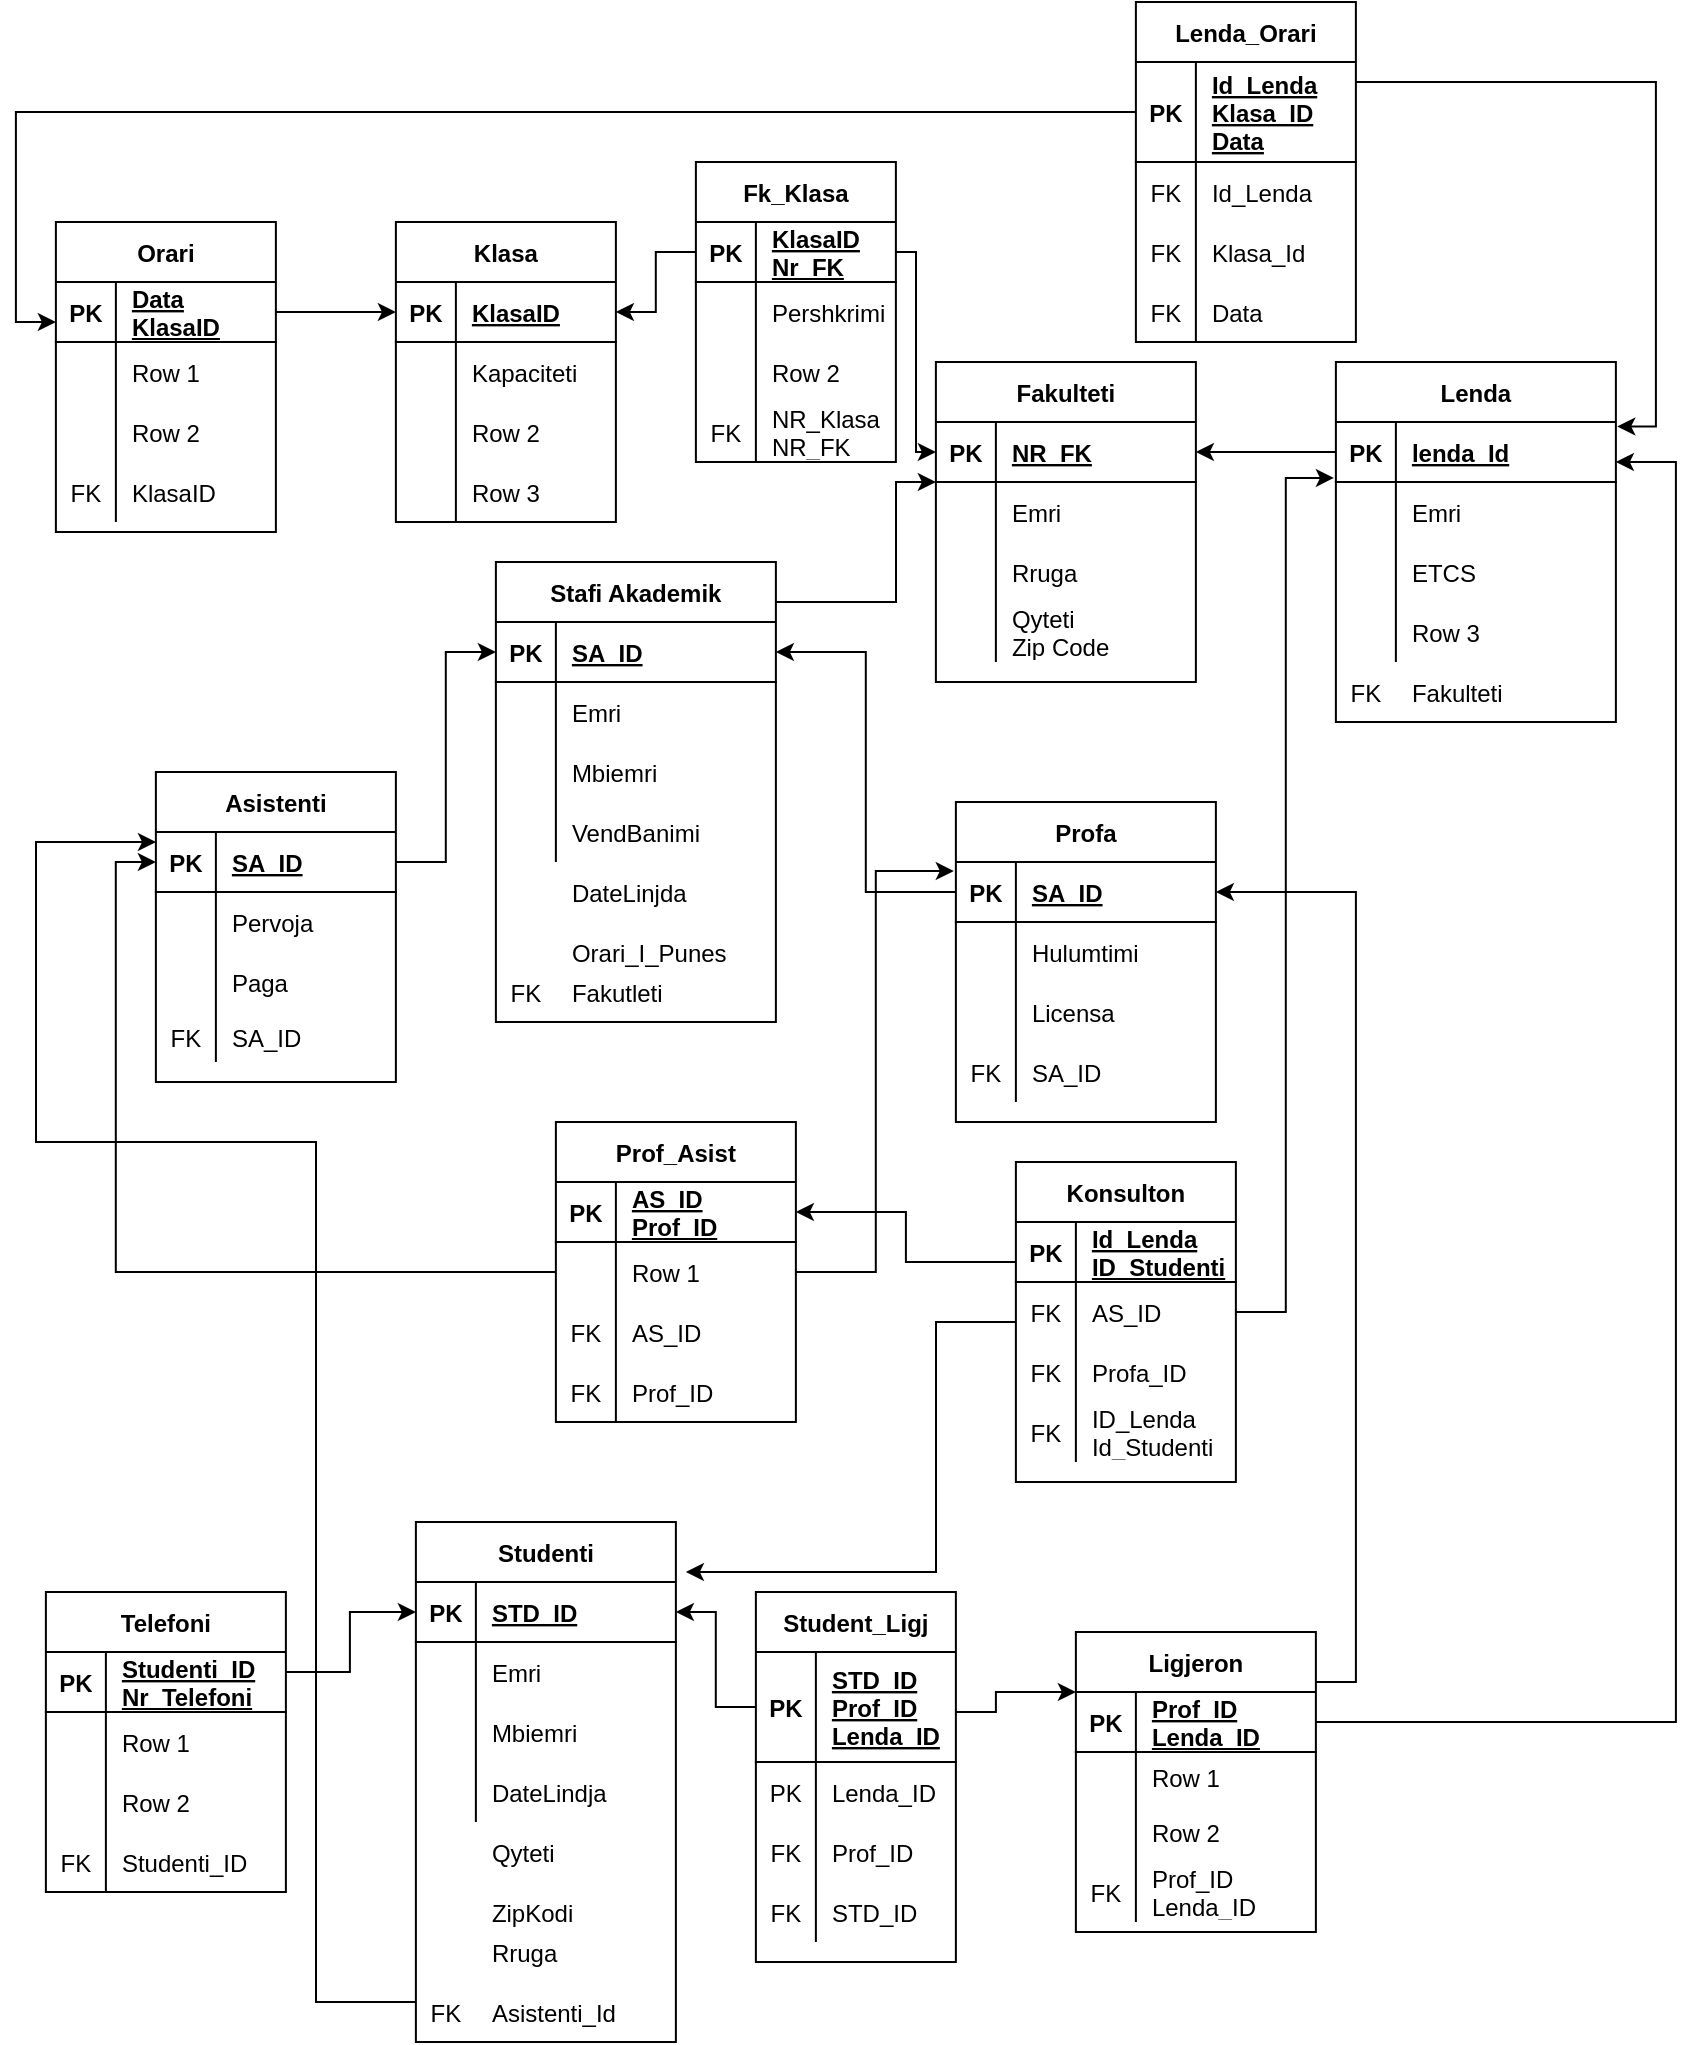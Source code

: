 <mxfile version="13.10.6" type="device" pages="2"><diagram id="0u2gZsTCJ9JxxGPc85BI" name="Page-1"><mxGraphModel dx="2820" dy="2373" grid="1" gridSize="10" guides="1" tooltips="1" connect="1" arrows="1" fold="1" page="1" pageScale="1" pageWidth="850" pageHeight="1100" math="0" shadow="0"><root><mxCell id="0"/><mxCell id="1" parent="0"/><mxCell id="_6fSoSscrtvDc29gcBVU-1" value="Fakulteti" style="shape=table;startSize=30;container=1;collapsible=1;childLayout=tableLayout;fixedRows=1;rowLines=0;fontStyle=1;align=center;resizeLast=1;" vertex="1" parent="1"><mxGeometry x="269.94" y="-900" width="130" height="160" as="geometry"/></mxCell><mxCell id="_6fSoSscrtvDc29gcBVU-2" value="" style="shape=partialRectangle;collapsible=0;dropTarget=0;pointerEvents=0;fillColor=none;top=0;left=0;bottom=1;right=0;points=[[0,0.5],[1,0.5]];portConstraint=eastwest;" vertex="1" parent="_6fSoSscrtvDc29gcBVU-1"><mxGeometry y="30" width="130" height="30" as="geometry"/></mxCell><mxCell id="_6fSoSscrtvDc29gcBVU-3" value="PK" style="shape=partialRectangle;connectable=0;fillColor=none;top=0;left=0;bottom=0;right=0;fontStyle=1;overflow=hidden;" vertex="1" parent="_6fSoSscrtvDc29gcBVU-2"><mxGeometry width="30" height="30" as="geometry"/></mxCell><mxCell id="_6fSoSscrtvDc29gcBVU-4" value="NR_FK" style="shape=partialRectangle;connectable=0;fillColor=none;top=0;left=0;bottom=0;right=0;align=left;spacingLeft=6;fontStyle=5;overflow=hidden;" vertex="1" parent="_6fSoSscrtvDc29gcBVU-2"><mxGeometry x="30" width="100" height="30" as="geometry"/></mxCell><mxCell id="_6fSoSscrtvDc29gcBVU-5" value="" style="shape=partialRectangle;collapsible=0;dropTarget=0;pointerEvents=0;fillColor=none;top=0;left=0;bottom=0;right=0;points=[[0,0.5],[1,0.5]];portConstraint=eastwest;" vertex="1" parent="_6fSoSscrtvDc29gcBVU-1"><mxGeometry y="60" width="130" height="30" as="geometry"/></mxCell><mxCell id="_6fSoSscrtvDc29gcBVU-6" value="" style="shape=partialRectangle;connectable=0;fillColor=none;top=0;left=0;bottom=0;right=0;editable=1;overflow=hidden;" vertex="1" parent="_6fSoSscrtvDc29gcBVU-5"><mxGeometry width="30" height="30" as="geometry"/></mxCell><mxCell id="_6fSoSscrtvDc29gcBVU-7" value="Emri" style="shape=partialRectangle;connectable=0;fillColor=none;top=0;left=0;bottom=0;right=0;align=left;spacingLeft=6;overflow=hidden;" vertex="1" parent="_6fSoSscrtvDc29gcBVU-5"><mxGeometry x="30" width="100" height="30" as="geometry"/></mxCell><mxCell id="_6fSoSscrtvDc29gcBVU-8" value="" style="shape=partialRectangle;collapsible=0;dropTarget=0;pointerEvents=0;fillColor=none;top=0;left=0;bottom=0;right=0;points=[[0,0.5],[1,0.5]];portConstraint=eastwest;" vertex="1" parent="_6fSoSscrtvDc29gcBVU-1"><mxGeometry y="90" width="130" height="30" as="geometry"/></mxCell><mxCell id="_6fSoSscrtvDc29gcBVU-9" value="" style="shape=partialRectangle;connectable=0;fillColor=none;top=0;left=0;bottom=0;right=0;editable=1;overflow=hidden;" vertex="1" parent="_6fSoSscrtvDc29gcBVU-8"><mxGeometry width="30" height="30" as="geometry"/></mxCell><mxCell id="_6fSoSscrtvDc29gcBVU-10" value="Rruga" style="shape=partialRectangle;connectable=0;fillColor=none;top=0;left=0;bottom=0;right=0;align=left;spacingLeft=6;overflow=hidden;" vertex="1" parent="_6fSoSscrtvDc29gcBVU-8"><mxGeometry x="30" width="100" height="30" as="geometry"/></mxCell><mxCell id="_6fSoSscrtvDc29gcBVU-11" value="" style="shape=partialRectangle;collapsible=0;dropTarget=0;pointerEvents=0;fillColor=none;top=0;left=0;bottom=0;right=0;points=[[0,0.5],[1,0.5]];portConstraint=eastwest;" vertex="1" parent="_6fSoSscrtvDc29gcBVU-1"><mxGeometry y="120" width="130" height="30" as="geometry"/></mxCell><mxCell id="_6fSoSscrtvDc29gcBVU-12" value="" style="shape=partialRectangle;connectable=0;fillColor=none;top=0;left=0;bottom=0;right=0;editable=1;overflow=hidden;" vertex="1" parent="_6fSoSscrtvDc29gcBVU-11"><mxGeometry width="30" height="30" as="geometry"/></mxCell><mxCell id="_6fSoSscrtvDc29gcBVU-13" value="Qyteti&#10;Zip Code" style="shape=partialRectangle;connectable=0;fillColor=none;top=0;left=0;bottom=0;right=0;align=left;spacingLeft=6;overflow=hidden;" vertex="1" parent="_6fSoSscrtvDc29gcBVU-11"><mxGeometry x="30" width="100" height="30" as="geometry"/></mxCell><mxCell id="_6fSoSscrtvDc29gcBVU-133" style="edgeStyle=orthogonalEdgeStyle;rounded=0;orthogonalLoop=1;jettySize=auto;html=1;" edge="1" parent="1" source="_6fSoSscrtvDc29gcBVU-14" target="_6fSoSscrtvDc29gcBVU-2"><mxGeometry relative="1" as="geometry"><Array as="points"><mxPoint x="250" y="-780"/><mxPoint x="250" y="-840"/></Array></mxGeometry></mxCell><mxCell id="_6fSoSscrtvDc29gcBVU-14" value="Stafi Akademik" style="shape=table;startSize=30;container=1;collapsible=1;childLayout=tableLayout;fixedRows=1;rowLines=0;fontStyle=1;align=center;resizeLast=1;" vertex="1" parent="1"><mxGeometry x="49.94" y="-800" width="140" height="230" as="geometry"/></mxCell><mxCell id="_6fSoSscrtvDc29gcBVU-15" value="" style="shape=partialRectangle;collapsible=0;dropTarget=0;pointerEvents=0;fillColor=none;top=0;left=0;bottom=1;right=0;points=[[0,0.5],[1,0.5]];portConstraint=eastwest;" vertex="1" parent="_6fSoSscrtvDc29gcBVU-14"><mxGeometry y="30" width="140" height="30" as="geometry"/></mxCell><mxCell id="_6fSoSscrtvDc29gcBVU-16" value="PK" style="shape=partialRectangle;connectable=0;fillColor=none;top=0;left=0;bottom=0;right=0;fontStyle=1;overflow=hidden;" vertex="1" parent="_6fSoSscrtvDc29gcBVU-15"><mxGeometry width="30" height="30" as="geometry"/></mxCell><mxCell id="_6fSoSscrtvDc29gcBVU-17" value="SA_ID" style="shape=partialRectangle;connectable=0;fillColor=none;top=0;left=0;bottom=0;right=0;align=left;spacingLeft=6;fontStyle=5;overflow=hidden;" vertex="1" parent="_6fSoSscrtvDc29gcBVU-15"><mxGeometry x="30" width="110" height="30" as="geometry"/></mxCell><mxCell id="_6fSoSscrtvDc29gcBVU-18" value="" style="shape=partialRectangle;collapsible=0;dropTarget=0;pointerEvents=0;fillColor=none;top=0;left=0;bottom=0;right=0;points=[[0,0.5],[1,0.5]];portConstraint=eastwest;" vertex="1" parent="_6fSoSscrtvDc29gcBVU-14"><mxGeometry y="60" width="140" height="30" as="geometry"/></mxCell><mxCell id="_6fSoSscrtvDc29gcBVU-19" value="" style="shape=partialRectangle;connectable=0;fillColor=none;top=0;left=0;bottom=0;right=0;editable=1;overflow=hidden;" vertex="1" parent="_6fSoSscrtvDc29gcBVU-18"><mxGeometry width="30" height="30" as="geometry"/></mxCell><mxCell id="_6fSoSscrtvDc29gcBVU-20" value="Emri" style="shape=partialRectangle;connectable=0;fillColor=none;top=0;left=0;bottom=0;right=0;align=left;spacingLeft=6;overflow=hidden;" vertex="1" parent="_6fSoSscrtvDc29gcBVU-18"><mxGeometry x="30" width="110" height="30" as="geometry"/></mxCell><mxCell id="_6fSoSscrtvDc29gcBVU-21" value="" style="shape=partialRectangle;collapsible=0;dropTarget=0;pointerEvents=0;fillColor=none;top=0;left=0;bottom=0;right=0;points=[[0,0.5],[1,0.5]];portConstraint=eastwest;" vertex="1" parent="_6fSoSscrtvDc29gcBVU-14"><mxGeometry y="90" width="140" height="30" as="geometry"/></mxCell><mxCell id="_6fSoSscrtvDc29gcBVU-22" value="" style="shape=partialRectangle;connectable=0;fillColor=none;top=0;left=0;bottom=0;right=0;editable=1;overflow=hidden;" vertex="1" parent="_6fSoSscrtvDc29gcBVU-21"><mxGeometry width="30" height="30" as="geometry"/></mxCell><mxCell id="_6fSoSscrtvDc29gcBVU-23" value="Mbiemri" style="shape=partialRectangle;connectable=0;fillColor=none;top=0;left=0;bottom=0;right=0;align=left;spacingLeft=6;overflow=hidden;" vertex="1" parent="_6fSoSscrtvDc29gcBVU-21"><mxGeometry x="30" width="110" height="30" as="geometry"/></mxCell><mxCell id="_6fSoSscrtvDc29gcBVU-24" value="" style="shape=partialRectangle;collapsible=0;dropTarget=0;pointerEvents=0;fillColor=none;top=0;left=0;bottom=0;right=0;points=[[0,0.5],[1,0.5]];portConstraint=eastwest;" vertex="1" parent="_6fSoSscrtvDc29gcBVU-14"><mxGeometry y="120" width="140" height="30" as="geometry"/></mxCell><mxCell id="_6fSoSscrtvDc29gcBVU-25" value="" style="shape=partialRectangle;connectable=0;fillColor=none;top=0;left=0;bottom=0;right=0;editable=1;overflow=hidden;" vertex="1" parent="_6fSoSscrtvDc29gcBVU-24"><mxGeometry width="30" height="30" as="geometry"/></mxCell><mxCell id="_6fSoSscrtvDc29gcBVU-26" value="VendBanimi" style="shape=partialRectangle;connectable=0;fillColor=none;top=0;left=0;bottom=0;right=0;align=left;spacingLeft=6;overflow=hidden;" vertex="1" parent="_6fSoSscrtvDc29gcBVU-24"><mxGeometry x="30" width="110" height="30" as="geometry"/></mxCell><mxCell id="_6fSoSscrtvDc29gcBVU-27" value="" style="shape=partialRectangle;collapsible=0;dropTarget=0;pointerEvents=0;fillColor=none;top=0;left=0;bottom=0;right=0;points=[[0,0.5],[1,0.5]];portConstraint=eastwest;" vertex="1" parent="1"><mxGeometry x="49.94" y="-650" width="140" height="30" as="geometry"/></mxCell><mxCell id="_6fSoSscrtvDc29gcBVU-28" value="" style="shape=partialRectangle;connectable=0;fillColor=none;top=0;left=0;bottom=0;right=0;editable=1;overflow=hidden;" vertex="1" parent="_6fSoSscrtvDc29gcBVU-27"><mxGeometry width="30" height="30" as="geometry"/></mxCell><mxCell id="_6fSoSscrtvDc29gcBVU-29" value="DateLinjda" style="shape=partialRectangle;connectable=0;fillColor=none;top=0;left=0;bottom=0;right=0;align=left;spacingLeft=6;overflow=hidden;" vertex="1" parent="_6fSoSscrtvDc29gcBVU-27"><mxGeometry x="30" width="110" height="30" as="geometry"/></mxCell><mxCell id="_6fSoSscrtvDc29gcBVU-233" style="edgeStyle=orthogonalEdgeStyle;rounded=0;orthogonalLoop=1;jettySize=auto;html=1;" edge="1" parent="1" source="_6fSoSscrtvDc29gcBVU-30"><mxGeometry relative="1" as="geometry"><mxPoint x="-120" y="-660" as="targetPoint"/><Array as="points"><mxPoint x="-40" y="-80"/><mxPoint x="-40" y="-510"/><mxPoint x="-180" y="-510"/><mxPoint x="-180" y="-660"/><mxPoint x="-120" y="-660"/></Array></mxGeometry></mxCell><mxCell id="_6fSoSscrtvDc29gcBVU-30" value="Studenti" style="shape=table;startSize=30;container=1;collapsible=1;childLayout=tableLayout;fixedRows=1;rowLines=0;fontStyle=1;align=center;resizeLast=1;" vertex="1" parent="1"><mxGeometry x="9.94" y="-320" width="130" height="260" as="geometry"><mxRectangle x="9.94" y="-320" width="80" height="30" as="alternateBounds"/></mxGeometry></mxCell><mxCell id="_6fSoSscrtvDc29gcBVU-31" value="" style="shape=partialRectangle;collapsible=0;dropTarget=0;pointerEvents=0;fillColor=none;top=0;left=0;bottom=1;right=0;points=[[0,0.5],[1,0.5]];portConstraint=eastwest;" vertex="1" parent="_6fSoSscrtvDc29gcBVU-30"><mxGeometry y="30" width="130" height="30" as="geometry"/></mxCell><mxCell id="_6fSoSscrtvDc29gcBVU-32" value="PK" style="shape=partialRectangle;connectable=0;fillColor=none;top=0;left=0;bottom=0;right=0;fontStyle=1;overflow=hidden;" vertex="1" parent="_6fSoSscrtvDc29gcBVU-31"><mxGeometry width="30" height="30" as="geometry"/></mxCell><mxCell id="_6fSoSscrtvDc29gcBVU-33" value="STD_ID" style="shape=partialRectangle;connectable=0;fillColor=none;top=0;left=0;bottom=0;right=0;align=left;spacingLeft=6;fontStyle=5;overflow=hidden;" vertex="1" parent="_6fSoSscrtvDc29gcBVU-31"><mxGeometry x="30" width="100" height="30" as="geometry"/></mxCell><mxCell id="_6fSoSscrtvDc29gcBVU-34" value="" style="shape=partialRectangle;collapsible=0;dropTarget=0;pointerEvents=0;fillColor=none;top=0;left=0;bottom=0;right=0;points=[[0,0.5],[1,0.5]];portConstraint=eastwest;" vertex="1" parent="_6fSoSscrtvDc29gcBVU-30"><mxGeometry y="60" width="130" height="30" as="geometry"/></mxCell><mxCell id="_6fSoSscrtvDc29gcBVU-35" value="" style="shape=partialRectangle;connectable=0;fillColor=none;top=0;left=0;bottom=0;right=0;editable=1;overflow=hidden;" vertex="1" parent="_6fSoSscrtvDc29gcBVU-34"><mxGeometry width="30" height="30" as="geometry"/></mxCell><mxCell id="_6fSoSscrtvDc29gcBVU-36" value="Emri" style="shape=partialRectangle;connectable=0;fillColor=none;top=0;left=0;bottom=0;right=0;align=left;spacingLeft=6;overflow=hidden;" vertex="1" parent="_6fSoSscrtvDc29gcBVU-34"><mxGeometry x="30" width="100" height="30" as="geometry"/></mxCell><mxCell id="_6fSoSscrtvDc29gcBVU-37" value="" style="shape=partialRectangle;collapsible=0;dropTarget=0;pointerEvents=0;fillColor=none;top=0;left=0;bottom=0;right=0;points=[[0,0.5],[1,0.5]];portConstraint=eastwest;" vertex="1" parent="_6fSoSscrtvDc29gcBVU-30"><mxGeometry y="90" width="130" height="30" as="geometry"/></mxCell><mxCell id="_6fSoSscrtvDc29gcBVU-38" value="" style="shape=partialRectangle;connectable=0;fillColor=none;top=0;left=0;bottom=0;right=0;editable=1;overflow=hidden;" vertex="1" parent="_6fSoSscrtvDc29gcBVU-37"><mxGeometry width="30" height="30" as="geometry"/></mxCell><mxCell id="_6fSoSscrtvDc29gcBVU-39" value="Mbiemri" style="shape=partialRectangle;connectable=0;fillColor=none;top=0;left=0;bottom=0;right=0;align=left;spacingLeft=6;overflow=hidden;" vertex="1" parent="_6fSoSscrtvDc29gcBVU-37"><mxGeometry x="30" width="100" height="30" as="geometry"/></mxCell><mxCell id="_6fSoSscrtvDc29gcBVU-40" value="" style="shape=partialRectangle;collapsible=0;dropTarget=0;pointerEvents=0;fillColor=none;top=0;left=0;bottom=0;right=0;points=[[0,0.5],[1,0.5]];portConstraint=eastwest;" vertex="1" parent="_6fSoSscrtvDc29gcBVU-30"><mxGeometry y="120" width="130" height="30" as="geometry"/></mxCell><mxCell id="_6fSoSscrtvDc29gcBVU-41" value="" style="shape=partialRectangle;connectable=0;fillColor=none;top=0;left=0;bottom=0;right=0;editable=1;overflow=hidden;" vertex="1" parent="_6fSoSscrtvDc29gcBVU-40"><mxGeometry width="30" height="30" as="geometry"/></mxCell><mxCell id="_6fSoSscrtvDc29gcBVU-42" value="DateLindja" style="shape=partialRectangle;connectable=0;fillColor=none;top=0;left=0;bottom=0;right=0;align=left;spacingLeft=6;overflow=hidden;" vertex="1" parent="_6fSoSscrtvDc29gcBVU-40"><mxGeometry x="30" width="100" height="30" as="geometry"/></mxCell><mxCell id="_6fSoSscrtvDc29gcBVU-43" value="Qyteti" style="shape=partialRectangle;connectable=0;fillColor=none;top=0;left=0;bottom=0;right=0;align=left;spacingLeft=6;overflow=hidden;" vertex="1" parent="1"><mxGeometry x="39.94" y="-170" width="100" height="30" as="geometry"/></mxCell><mxCell id="_6fSoSscrtvDc29gcBVU-44" value="ZipKodi" style="shape=partialRectangle;connectable=0;fillColor=none;top=0;left=0;bottom=0;right=0;align=left;spacingLeft=6;overflow=hidden;" vertex="1" parent="1"><mxGeometry x="39.94" y="-140" width="100" height="30" as="geometry"/></mxCell><mxCell id="_6fSoSscrtvDc29gcBVU-45" value="Rruga" style="shape=partialRectangle;connectable=0;fillColor=none;top=0;left=0;bottom=0;right=0;align=left;spacingLeft=6;overflow=hidden;" vertex="1" parent="1"><mxGeometry x="39.94" y="-120" width="100" height="30" as="geometry"/></mxCell><mxCell id="_6fSoSscrtvDc29gcBVU-185" style="edgeStyle=orthogonalEdgeStyle;rounded=0;orthogonalLoop=1;jettySize=auto;html=1;" edge="1" parent="1" source="_6fSoSscrtvDc29gcBVU-47" target="_6fSoSscrtvDc29gcBVU-31"><mxGeometry relative="1" as="geometry"><Array as="points"><mxPoint x="-23.06" y="-245"/><mxPoint x="-23.06" y="-275"/></Array></mxGeometry></mxCell><mxCell id="_6fSoSscrtvDc29gcBVU-47" value="Telefoni" style="shape=table;startSize=30;container=1;collapsible=1;childLayout=tableLayout;fixedRows=1;rowLines=0;fontStyle=1;align=center;resizeLast=1;" vertex="1" parent="1"><mxGeometry x="-175.06" y="-285" width="120" height="150" as="geometry"/></mxCell><mxCell id="_6fSoSscrtvDc29gcBVU-48" value="" style="shape=partialRectangle;collapsible=0;dropTarget=0;pointerEvents=0;fillColor=none;top=0;left=0;bottom=1;right=0;points=[[0,0.5],[1,0.5]];portConstraint=eastwest;" vertex="1" parent="_6fSoSscrtvDc29gcBVU-47"><mxGeometry y="30" width="120" height="30" as="geometry"/></mxCell><mxCell id="_6fSoSscrtvDc29gcBVU-49" value="PK" style="shape=partialRectangle;connectable=0;fillColor=none;top=0;left=0;bottom=0;right=0;fontStyle=1;overflow=hidden;" vertex="1" parent="_6fSoSscrtvDc29gcBVU-48"><mxGeometry width="30" height="30" as="geometry"/></mxCell><mxCell id="_6fSoSscrtvDc29gcBVU-50" value="Studenti_ID&#10;Nr_Telefoni" style="shape=partialRectangle;connectable=0;fillColor=none;top=0;left=0;bottom=0;right=0;align=left;spacingLeft=6;fontStyle=5;overflow=hidden;" vertex="1" parent="_6fSoSscrtvDc29gcBVU-48"><mxGeometry x="30" width="90" height="30" as="geometry"/></mxCell><mxCell id="_6fSoSscrtvDc29gcBVU-51" value="" style="shape=partialRectangle;collapsible=0;dropTarget=0;pointerEvents=0;fillColor=none;top=0;left=0;bottom=0;right=0;points=[[0,0.5],[1,0.5]];portConstraint=eastwest;" vertex="1" parent="_6fSoSscrtvDc29gcBVU-47"><mxGeometry y="60" width="120" height="30" as="geometry"/></mxCell><mxCell id="_6fSoSscrtvDc29gcBVU-52" value="" style="shape=partialRectangle;connectable=0;fillColor=none;top=0;left=0;bottom=0;right=0;editable=1;overflow=hidden;" vertex="1" parent="_6fSoSscrtvDc29gcBVU-51"><mxGeometry width="30" height="30" as="geometry"/></mxCell><mxCell id="_6fSoSscrtvDc29gcBVU-53" value="Row 1" style="shape=partialRectangle;connectable=0;fillColor=none;top=0;left=0;bottom=0;right=0;align=left;spacingLeft=6;overflow=hidden;" vertex="1" parent="_6fSoSscrtvDc29gcBVU-51"><mxGeometry x="30" width="90" height="30" as="geometry"/></mxCell><mxCell id="_6fSoSscrtvDc29gcBVU-54" value="" style="shape=partialRectangle;collapsible=0;dropTarget=0;pointerEvents=0;fillColor=none;top=0;left=0;bottom=0;right=0;points=[[0,0.5],[1,0.5]];portConstraint=eastwest;" vertex="1" parent="_6fSoSscrtvDc29gcBVU-47"><mxGeometry y="90" width="120" height="30" as="geometry"/></mxCell><mxCell id="_6fSoSscrtvDc29gcBVU-55" value="" style="shape=partialRectangle;connectable=0;fillColor=none;top=0;left=0;bottom=0;right=0;editable=1;overflow=hidden;" vertex="1" parent="_6fSoSscrtvDc29gcBVU-54"><mxGeometry width="30" height="30" as="geometry"/></mxCell><mxCell id="_6fSoSscrtvDc29gcBVU-56" value="Row 2" style="shape=partialRectangle;connectable=0;fillColor=none;top=0;left=0;bottom=0;right=0;align=left;spacingLeft=6;overflow=hidden;" vertex="1" parent="_6fSoSscrtvDc29gcBVU-54"><mxGeometry x="30" width="90" height="30" as="geometry"/></mxCell><mxCell id="_6fSoSscrtvDc29gcBVU-57" value="" style="shape=partialRectangle;collapsible=0;dropTarget=0;pointerEvents=0;fillColor=none;top=0;left=0;bottom=0;right=0;points=[[0,0.5],[1,0.5]];portConstraint=eastwest;" vertex="1" parent="_6fSoSscrtvDc29gcBVU-47"><mxGeometry y="120" width="120" height="30" as="geometry"/></mxCell><mxCell id="_6fSoSscrtvDc29gcBVU-58" value="FK" style="shape=partialRectangle;connectable=0;fillColor=none;top=0;left=0;bottom=0;right=0;editable=1;overflow=hidden;" vertex="1" parent="_6fSoSscrtvDc29gcBVU-57"><mxGeometry width="30" height="30" as="geometry"/></mxCell><mxCell id="_6fSoSscrtvDc29gcBVU-59" value="Studenti_ID" style="shape=partialRectangle;connectable=0;fillColor=none;top=0;left=0;bottom=0;right=0;align=left;spacingLeft=6;overflow=hidden;" vertex="1" parent="_6fSoSscrtvDc29gcBVU-57"><mxGeometry x="30" width="90" height="30" as="geometry"/></mxCell><mxCell id="_6fSoSscrtvDc29gcBVU-61" value="Klasa" style="shape=table;startSize=30;container=1;collapsible=1;childLayout=tableLayout;fixedRows=1;rowLines=0;fontStyle=1;align=center;resizeLast=1;" vertex="1" parent="1"><mxGeometry x="-0.06" y="-970" width="110" height="150" as="geometry"/></mxCell><mxCell id="_6fSoSscrtvDc29gcBVU-62" value="" style="shape=partialRectangle;collapsible=0;dropTarget=0;pointerEvents=0;fillColor=none;top=0;left=0;bottom=1;right=0;points=[[0,0.5],[1,0.5]];portConstraint=eastwest;" vertex="1" parent="_6fSoSscrtvDc29gcBVU-61"><mxGeometry y="30" width="110" height="30" as="geometry"/></mxCell><mxCell id="_6fSoSscrtvDc29gcBVU-63" value="PK" style="shape=partialRectangle;connectable=0;fillColor=none;top=0;left=0;bottom=0;right=0;fontStyle=1;overflow=hidden;" vertex="1" parent="_6fSoSscrtvDc29gcBVU-62"><mxGeometry width="30" height="30" as="geometry"/></mxCell><mxCell id="_6fSoSscrtvDc29gcBVU-64" value="KlasaID" style="shape=partialRectangle;connectable=0;fillColor=none;top=0;left=0;bottom=0;right=0;align=left;spacingLeft=6;fontStyle=5;overflow=hidden;" vertex="1" parent="_6fSoSscrtvDc29gcBVU-62"><mxGeometry x="30" width="80" height="30" as="geometry"/></mxCell><mxCell id="_6fSoSscrtvDc29gcBVU-65" value="" style="shape=partialRectangle;collapsible=0;dropTarget=0;pointerEvents=0;fillColor=none;top=0;left=0;bottom=0;right=0;points=[[0,0.5],[1,0.5]];portConstraint=eastwest;" vertex="1" parent="_6fSoSscrtvDc29gcBVU-61"><mxGeometry y="60" width="110" height="30" as="geometry"/></mxCell><mxCell id="_6fSoSscrtvDc29gcBVU-66" value="" style="shape=partialRectangle;connectable=0;fillColor=none;top=0;left=0;bottom=0;right=0;editable=1;overflow=hidden;" vertex="1" parent="_6fSoSscrtvDc29gcBVU-65"><mxGeometry width="30" height="30" as="geometry"/></mxCell><mxCell id="_6fSoSscrtvDc29gcBVU-67" value="Kapaciteti" style="shape=partialRectangle;connectable=0;fillColor=none;top=0;left=0;bottom=0;right=0;align=left;spacingLeft=6;overflow=hidden;" vertex="1" parent="_6fSoSscrtvDc29gcBVU-65"><mxGeometry x="30" width="80" height="30" as="geometry"/></mxCell><mxCell id="_6fSoSscrtvDc29gcBVU-68" value="" style="shape=partialRectangle;collapsible=0;dropTarget=0;pointerEvents=0;fillColor=none;top=0;left=0;bottom=0;right=0;points=[[0,0.5],[1,0.5]];portConstraint=eastwest;" vertex="1" parent="_6fSoSscrtvDc29gcBVU-61"><mxGeometry y="90" width="110" height="30" as="geometry"/></mxCell><mxCell id="_6fSoSscrtvDc29gcBVU-69" value="" style="shape=partialRectangle;connectable=0;fillColor=none;top=0;left=0;bottom=0;right=0;editable=1;overflow=hidden;" vertex="1" parent="_6fSoSscrtvDc29gcBVU-68"><mxGeometry width="30" height="30" as="geometry"/></mxCell><mxCell id="_6fSoSscrtvDc29gcBVU-70" value="Row 2" style="shape=partialRectangle;connectable=0;fillColor=none;top=0;left=0;bottom=0;right=0;align=left;spacingLeft=6;overflow=hidden;" vertex="1" parent="_6fSoSscrtvDc29gcBVU-68"><mxGeometry x="30" width="80" height="30" as="geometry"/></mxCell><mxCell id="_6fSoSscrtvDc29gcBVU-71" value="" style="shape=partialRectangle;collapsible=0;dropTarget=0;pointerEvents=0;fillColor=none;top=0;left=0;bottom=0;right=0;points=[[0,0.5],[1,0.5]];portConstraint=eastwest;" vertex="1" parent="_6fSoSscrtvDc29gcBVU-61"><mxGeometry y="120" width="110" height="30" as="geometry"/></mxCell><mxCell id="_6fSoSscrtvDc29gcBVU-72" value="" style="shape=partialRectangle;connectable=0;fillColor=none;top=0;left=0;bottom=0;right=0;editable=1;overflow=hidden;" vertex="1" parent="_6fSoSscrtvDc29gcBVU-71"><mxGeometry width="30" height="30" as="geometry"/></mxCell><mxCell id="_6fSoSscrtvDc29gcBVU-73" value="Row 3" style="shape=partialRectangle;connectable=0;fillColor=none;top=0;left=0;bottom=0;right=0;align=left;spacingLeft=6;overflow=hidden;" vertex="1" parent="_6fSoSscrtvDc29gcBVU-71"><mxGeometry x="30" width="80" height="30" as="geometry"/></mxCell><mxCell id="_6fSoSscrtvDc29gcBVU-74" value="Profa" style="shape=table;startSize=30;container=1;collapsible=1;childLayout=tableLayout;fixedRows=1;rowLines=0;fontStyle=1;align=center;resizeLast=1;" vertex="1" parent="1"><mxGeometry x="279.94" y="-680" width="130" height="160" as="geometry"/></mxCell><mxCell id="_6fSoSscrtvDc29gcBVU-75" value="" style="shape=partialRectangle;collapsible=0;dropTarget=0;pointerEvents=0;fillColor=none;top=0;left=0;bottom=1;right=0;points=[[0,0.5],[1,0.5]];portConstraint=eastwest;" vertex="1" parent="_6fSoSscrtvDc29gcBVU-74"><mxGeometry y="30" width="130" height="30" as="geometry"/></mxCell><mxCell id="_6fSoSscrtvDc29gcBVU-76" value="PK" style="shape=partialRectangle;connectable=0;fillColor=none;top=0;left=0;bottom=0;right=0;fontStyle=1;overflow=hidden;" vertex="1" parent="_6fSoSscrtvDc29gcBVU-75"><mxGeometry width="30" height="30" as="geometry"/></mxCell><mxCell id="_6fSoSscrtvDc29gcBVU-77" value="SA_ID" style="shape=partialRectangle;connectable=0;fillColor=none;top=0;left=0;bottom=0;right=0;align=left;spacingLeft=6;fontStyle=5;overflow=hidden;" vertex="1" parent="_6fSoSscrtvDc29gcBVU-75"><mxGeometry x="30" width="100" height="30" as="geometry"/></mxCell><mxCell id="_6fSoSscrtvDc29gcBVU-78" value="" style="shape=partialRectangle;collapsible=0;dropTarget=0;pointerEvents=0;fillColor=none;top=0;left=0;bottom=0;right=0;points=[[0,0.5],[1,0.5]];portConstraint=eastwest;" vertex="1" parent="_6fSoSscrtvDc29gcBVU-74"><mxGeometry y="60" width="130" height="30" as="geometry"/></mxCell><mxCell id="_6fSoSscrtvDc29gcBVU-79" value="" style="shape=partialRectangle;connectable=0;fillColor=none;top=0;left=0;bottom=0;right=0;editable=1;overflow=hidden;" vertex="1" parent="_6fSoSscrtvDc29gcBVU-78"><mxGeometry width="30" height="30" as="geometry"/></mxCell><mxCell id="_6fSoSscrtvDc29gcBVU-80" value="Hulumtimi" style="shape=partialRectangle;connectable=0;fillColor=none;top=0;left=0;bottom=0;right=0;align=left;spacingLeft=6;overflow=hidden;" vertex="1" parent="_6fSoSscrtvDc29gcBVU-78"><mxGeometry x="30" width="100" height="30" as="geometry"/></mxCell><mxCell id="_6fSoSscrtvDc29gcBVU-81" value="" style="shape=partialRectangle;collapsible=0;dropTarget=0;pointerEvents=0;fillColor=none;top=0;left=0;bottom=0;right=0;points=[[0,0.5],[1,0.5]];portConstraint=eastwest;" vertex="1" parent="_6fSoSscrtvDc29gcBVU-74"><mxGeometry y="90" width="130" height="30" as="geometry"/></mxCell><mxCell id="_6fSoSscrtvDc29gcBVU-82" value="" style="shape=partialRectangle;connectable=0;fillColor=none;top=0;left=0;bottom=0;right=0;editable=1;overflow=hidden;" vertex="1" parent="_6fSoSscrtvDc29gcBVU-81"><mxGeometry width="30" height="30" as="geometry"/></mxCell><mxCell id="_6fSoSscrtvDc29gcBVU-83" value="Licensa" style="shape=partialRectangle;connectable=0;fillColor=none;top=0;left=0;bottom=0;right=0;align=left;spacingLeft=6;overflow=hidden;" vertex="1" parent="_6fSoSscrtvDc29gcBVU-81"><mxGeometry x="30" width="100" height="30" as="geometry"/></mxCell><mxCell id="_6fSoSscrtvDc29gcBVU-84" value="" style="shape=partialRectangle;collapsible=0;dropTarget=0;pointerEvents=0;fillColor=none;top=0;left=0;bottom=0;right=0;points=[[0,0.5],[1,0.5]];portConstraint=eastwest;" vertex="1" parent="_6fSoSscrtvDc29gcBVU-74"><mxGeometry y="120" width="130" height="30" as="geometry"/></mxCell><mxCell id="_6fSoSscrtvDc29gcBVU-85" value="FK" style="shape=partialRectangle;connectable=0;fillColor=none;top=0;left=0;bottom=0;right=0;editable=1;overflow=hidden;" vertex="1" parent="_6fSoSscrtvDc29gcBVU-84"><mxGeometry width="30" height="30" as="geometry"/></mxCell><mxCell id="_6fSoSscrtvDc29gcBVU-86" value="SA_ID" style="shape=partialRectangle;connectable=0;fillColor=none;top=0;left=0;bottom=0;right=0;align=left;spacingLeft=6;overflow=hidden;" vertex="1" parent="_6fSoSscrtvDc29gcBVU-84"><mxGeometry x="30" width="100" height="30" as="geometry"/></mxCell><mxCell id="_6fSoSscrtvDc29gcBVU-87" style="edgeStyle=orthogonalEdgeStyle;rounded=0;orthogonalLoop=1;jettySize=auto;html=1;entryX=1;entryY=0.5;entryDx=0;entryDy=0;" edge="1" parent="1" source="_6fSoSscrtvDc29gcBVU-75" target="_6fSoSscrtvDc29gcBVU-15"><mxGeometry relative="1" as="geometry"/></mxCell><mxCell id="_6fSoSscrtvDc29gcBVU-88" value="Asistenti" style="shape=table;startSize=30;container=1;collapsible=1;childLayout=tableLayout;fixedRows=1;rowLines=0;fontStyle=1;align=center;resizeLast=1;" vertex="1" parent="1"><mxGeometry x="-120.06" y="-695" width="120" height="155" as="geometry"/></mxCell><mxCell id="_6fSoSscrtvDc29gcBVU-89" value="" style="shape=partialRectangle;collapsible=0;dropTarget=0;pointerEvents=0;fillColor=none;top=0;left=0;bottom=1;right=0;points=[[0,0.5],[1,0.5]];portConstraint=eastwest;" vertex="1" parent="_6fSoSscrtvDc29gcBVU-88"><mxGeometry y="30" width="120" height="30" as="geometry"/></mxCell><mxCell id="_6fSoSscrtvDc29gcBVU-90" value="PK" style="shape=partialRectangle;connectable=0;fillColor=none;top=0;left=0;bottom=0;right=0;fontStyle=1;overflow=hidden;" vertex="1" parent="_6fSoSscrtvDc29gcBVU-89"><mxGeometry width="30" height="30" as="geometry"/></mxCell><mxCell id="_6fSoSscrtvDc29gcBVU-91" value="SA_ID" style="shape=partialRectangle;connectable=0;fillColor=none;top=0;left=0;bottom=0;right=0;align=left;spacingLeft=6;fontStyle=5;overflow=hidden;" vertex="1" parent="_6fSoSscrtvDc29gcBVU-89"><mxGeometry x="30" width="90" height="30" as="geometry"/></mxCell><mxCell id="_6fSoSscrtvDc29gcBVU-92" value="" style="shape=partialRectangle;collapsible=0;dropTarget=0;pointerEvents=0;fillColor=none;top=0;left=0;bottom=0;right=0;points=[[0,0.5],[1,0.5]];portConstraint=eastwest;" vertex="1" parent="_6fSoSscrtvDc29gcBVU-88"><mxGeometry y="60" width="120" height="30" as="geometry"/></mxCell><mxCell id="_6fSoSscrtvDc29gcBVU-93" value="" style="shape=partialRectangle;connectable=0;fillColor=none;top=0;left=0;bottom=0;right=0;editable=1;overflow=hidden;" vertex="1" parent="_6fSoSscrtvDc29gcBVU-92"><mxGeometry width="30" height="30" as="geometry"/></mxCell><mxCell id="_6fSoSscrtvDc29gcBVU-94" value="Pervoja" style="shape=partialRectangle;connectable=0;fillColor=none;top=0;left=0;bottom=0;right=0;align=left;spacingLeft=6;overflow=hidden;" vertex="1" parent="_6fSoSscrtvDc29gcBVU-92"><mxGeometry x="30" width="90" height="30" as="geometry"/></mxCell><mxCell id="_6fSoSscrtvDc29gcBVU-95" value="" style="shape=partialRectangle;collapsible=0;dropTarget=0;pointerEvents=0;fillColor=none;top=0;left=0;bottom=0;right=0;points=[[0,0.5],[1,0.5]];portConstraint=eastwest;" vertex="1" parent="_6fSoSscrtvDc29gcBVU-88"><mxGeometry y="90" width="120" height="30" as="geometry"/></mxCell><mxCell id="_6fSoSscrtvDc29gcBVU-96" value="" style="shape=partialRectangle;connectable=0;fillColor=none;top=0;left=0;bottom=0;right=0;editable=1;overflow=hidden;" vertex="1" parent="_6fSoSscrtvDc29gcBVU-95"><mxGeometry width="30" height="30" as="geometry"/></mxCell><mxCell id="_6fSoSscrtvDc29gcBVU-97" value="Paga" style="shape=partialRectangle;connectable=0;fillColor=none;top=0;left=0;bottom=0;right=0;align=left;spacingLeft=6;overflow=hidden;" vertex="1" parent="_6fSoSscrtvDc29gcBVU-95"><mxGeometry x="30" width="90" height="30" as="geometry"/></mxCell><mxCell id="_6fSoSscrtvDc29gcBVU-98" value="" style="shape=partialRectangle;collapsible=0;dropTarget=0;pointerEvents=0;fillColor=none;top=0;left=0;bottom=0;right=0;points=[[0,0.5],[1,0.5]];portConstraint=eastwest;" vertex="1" parent="_6fSoSscrtvDc29gcBVU-88"><mxGeometry y="120" width="120" height="25" as="geometry"/></mxCell><mxCell id="_6fSoSscrtvDc29gcBVU-99" value="FK" style="shape=partialRectangle;connectable=0;fillColor=none;top=0;left=0;bottom=0;right=0;editable=1;overflow=hidden;" vertex="1" parent="_6fSoSscrtvDc29gcBVU-98"><mxGeometry width="30" height="25" as="geometry"/></mxCell><mxCell id="_6fSoSscrtvDc29gcBVU-100" value="SA_ID" style="shape=partialRectangle;connectable=0;fillColor=none;top=0;left=0;bottom=0;right=0;align=left;spacingLeft=6;overflow=hidden;" vertex="1" parent="_6fSoSscrtvDc29gcBVU-98"><mxGeometry x="30" width="90" height="25" as="geometry"/></mxCell><mxCell id="_6fSoSscrtvDc29gcBVU-102" style="edgeStyle=orthogonalEdgeStyle;rounded=0;orthogonalLoop=1;jettySize=auto;html=1;" edge="1" parent="1" source="_6fSoSscrtvDc29gcBVU-89" target="_6fSoSscrtvDc29gcBVU-15"><mxGeometry relative="1" as="geometry"/></mxCell><mxCell id="_6fSoSscrtvDc29gcBVU-132" style="edgeStyle=orthogonalEdgeStyle;rounded=0;orthogonalLoop=1;jettySize=auto;html=1;entryX=1;entryY=0.5;entryDx=0;entryDy=0;" edge="1" parent="1" source="_6fSoSscrtvDc29gcBVU-103" target="_6fSoSscrtvDc29gcBVU-2"><mxGeometry relative="1" as="geometry"><Array as="points"><mxPoint x="449.94" y="-855"/><mxPoint x="449.94" y="-855"/></Array></mxGeometry></mxCell><mxCell id="_6fSoSscrtvDc29gcBVU-103" value="Lenda" style="shape=table;startSize=30;container=1;collapsible=1;childLayout=tableLayout;fixedRows=1;rowLines=0;fontStyle=1;align=center;resizeLast=1;" vertex="1" parent="1"><mxGeometry x="469.94" y="-900" width="140" height="180" as="geometry"/></mxCell><mxCell id="_6fSoSscrtvDc29gcBVU-104" value="" style="shape=partialRectangle;collapsible=0;dropTarget=0;pointerEvents=0;fillColor=none;top=0;left=0;bottom=1;right=0;points=[[0,0.5],[1,0.5]];portConstraint=eastwest;" vertex="1" parent="_6fSoSscrtvDc29gcBVU-103"><mxGeometry y="30" width="140" height="30" as="geometry"/></mxCell><mxCell id="_6fSoSscrtvDc29gcBVU-105" value="PK" style="shape=partialRectangle;connectable=0;fillColor=none;top=0;left=0;bottom=0;right=0;fontStyle=1;overflow=hidden;" vertex="1" parent="_6fSoSscrtvDc29gcBVU-104"><mxGeometry width="30" height="30" as="geometry"/></mxCell><mxCell id="_6fSoSscrtvDc29gcBVU-106" value="lenda_Id" style="shape=partialRectangle;connectable=0;fillColor=none;top=0;left=0;bottom=0;right=0;align=left;spacingLeft=6;fontStyle=5;overflow=hidden;" vertex="1" parent="_6fSoSscrtvDc29gcBVU-104"><mxGeometry x="30" width="110" height="30" as="geometry"/></mxCell><mxCell id="_6fSoSscrtvDc29gcBVU-107" value="" style="shape=partialRectangle;collapsible=0;dropTarget=0;pointerEvents=0;fillColor=none;top=0;left=0;bottom=0;right=0;points=[[0,0.5],[1,0.5]];portConstraint=eastwest;" vertex="1" parent="_6fSoSscrtvDc29gcBVU-103"><mxGeometry y="60" width="140" height="30" as="geometry"/></mxCell><mxCell id="_6fSoSscrtvDc29gcBVU-108" value="" style="shape=partialRectangle;connectable=0;fillColor=none;top=0;left=0;bottom=0;right=0;editable=1;overflow=hidden;" vertex="1" parent="_6fSoSscrtvDc29gcBVU-107"><mxGeometry width="30" height="30" as="geometry"/></mxCell><mxCell id="_6fSoSscrtvDc29gcBVU-109" value="Emri" style="shape=partialRectangle;connectable=0;fillColor=none;top=0;left=0;bottom=0;right=0;align=left;spacingLeft=6;overflow=hidden;" vertex="1" parent="_6fSoSscrtvDc29gcBVU-107"><mxGeometry x="30" width="110" height="30" as="geometry"/></mxCell><mxCell id="_6fSoSscrtvDc29gcBVU-110" value="" style="shape=partialRectangle;collapsible=0;dropTarget=0;pointerEvents=0;fillColor=none;top=0;left=0;bottom=0;right=0;points=[[0,0.5],[1,0.5]];portConstraint=eastwest;" vertex="1" parent="_6fSoSscrtvDc29gcBVU-103"><mxGeometry y="90" width="140" height="30" as="geometry"/></mxCell><mxCell id="_6fSoSscrtvDc29gcBVU-111" value="" style="shape=partialRectangle;connectable=0;fillColor=none;top=0;left=0;bottom=0;right=0;editable=1;overflow=hidden;" vertex="1" parent="_6fSoSscrtvDc29gcBVU-110"><mxGeometry width="30" height="30" as="geometry"/></mxCell><mxCell id="_6fSoSscrtvDc29gcBVU-112" value="ETCS" style="shape=partialRectangle;connectable=0;fillColor=none;top=0;left=0;bottom=0;right=0;align=left;spacingLeft=6;overflow=hidden;" vertex="1" parent="_6fSoSscrtvDc29gcBVU-110"><mxGeometry x="30" width="110" height="30" as="geometry"/></mxCell><mxCell id="_6fSoSscrtvDc29gcBVU-113" value="" style="shape=partialRectangle;collapsible=0;dropTarget=0;pointerEvents=0;fillColor=none;top=0;left=0;bottom=0;right=0;points=[[0,0.5],[1,0.5]];portConstraint=eastwest;" vertex="1" parent="_6fSoSscrtvDc29gcBVU-103"><mxGeometry y="120" width="140" height="30" as="geometry"/></mxCell><mxCell id="_6fSoSscrtvDc29gcBVU-114" value="" style="shape=partialRectangle;connectable=0;fillColor=none;top=0;left=0;bottom=0;right=0;editable=1;overflow=hidden;" vertex="1" parent="_6fSoSscrtvDc29gcBVU-113"><mxGeometry width="30" height="30" as="geometry"/></mxCell><mxCell id="_6fSoSscrtvDc29gcBVU-115" value="Row 3" style="shape=partialRectangle;connectable=0;fillColor=none;top=0;left=0;bottom=0;right=0;align=left;spacingLeft=6;overflow=hidden;" vertex="1" parent="_6fSoSscrtvDc29gcBVU-113"><mxGeometry x="30" width="110" height="30" as="geometry"/></mxCell><mxCell id="_6fSoSscrtvDc29gcBVU-116" value="Orari" style="shape=table;startSize=30;container=1;collapsible=1;childLayout=tableLayout;fixedRows=1;rowLines=0;fontStyle=1;align=center;resizeLast=1;" vertex="1" parent="1"><mxGeometry x="-170.06" y="-970" width="110" height="155" as="geometry"/></mxCell><mxCell id="_6fSoSscrtvDc29gcBVU-117" value="" style="shape=partialRectangle;collapsible=0;dropTarget=0;pointerEvents=0;fillColor=none;top=0;left=0;bottom=1;right=0;points=[[0,0.5],[1,0.5]];portConstraint=eastwest;" vertex="1" parent="_6fSoSscrtvDc29gcBVU-116"><mxGeometry y="30" width="110" height="30" as="geometry"/></mxCell><mxCell id="_6fSoSscrtvDc29gcBVU-118" value="PK" style="shape=partialRectangle;connectable=0;fillColor=none;top=0;left=0;bottom=0;right=0;fontStyle=1;overflow=hidden;" vertex="1" parent="_6fSoSscrtvDc29gcBVU-117"><mxGeometry width="30" height="30" as="geometry"/></mxCell><mxCell id="_6fSoSscrtvDc29gcBVU-119" value="Data&#10;KlasaID" style="shape=partialRectangle;connectable=0;fillColor=none;top=0;left=0;bottom=0;right=0;align=left;spacingLeft=6;fontStyle=5;overflow=hidden;" vertex="1" parent="_6fSoSscrtvDc29gcBVU-117"><mxGeometry x="30" width="80" height="30" as="geometry"/></mxCell><mxCell id="_6fSoSscrtvDc29gcBVU-120" value="" style="shape=partialRectangle;collapsible=0;dropTarget=0;pointerEvents=0;fillColor=none;top=0;left=0;bottom=0;right=0;points=[[0,0.5],[1,0.5]];portConstraint=eastwest;" vertex="1" parent="_6fSoSscrtvDc29gcBVU-116"><mxGeometry y="60" width="110" height="30" as="geometry"/></mxCell><mxCell id="_6fSoSscrtvDc29gcBVU-121" value="" style="shape=partialRectangle;connectable=0;fillColor=none;top=0;left=0;bottom=0;right=0;editable=1;overflow=hidden;" vertex="1" parent="_6fSoSscrtvDc29gcBVU-120"><mxGeometry width="30" height="30" as="geometry"/></mxCell><mxCell id="_6fSoSscrtvDc29gcBVU-122" value="Row 1" style="shape=partialRectangle;connectable=0;fillColor=none;top=0;left=0;bottom=0;right=0;align=left;spacingLeft=6;overflow=hidden;" vertex="1" parent="_6fSoSscrtvDc29gcBVU-120"><mxGeometry x="30" width="80" height="30" as="geometry"/></mxCell><mxCell id="_6fSoSscrtvDc29gcBVU-123" value="" style="shape=partialRectangle;collapsible=0;dropTarget=0;pointerEvents=0;fillColor=none;top=0;left=0;bottom=0;right=0;points=[[0,0.5],[1,0.5]];portConstraint=eastwest;" vertex="1" parent="_6fSoSscrtvDc29gcBVU-116"><mxGeometry y="90" width="110" height="30" as="geometry"/></mxCell><mxCell id="_6fSoSscrtvDc29gcBVU-124" value="" style="shape=partialRectangle;connectable=0;fillColor=none;top=0;left=0;bottom=0;right=0;editable=1;overflow=hidden;" vertex="1" parent="_6fSoSscrtvDc29gcBVU-123"><mxGeometry width="30" height="30" as="geometry"/></mxCell><mxCell id="_6fSoSscrtvDc29gcBVU-125" value="Row 2" style="shape=partialRectangle;connectable=0;fillColor=none;top=0;left=0;bottom=0;right=0;align=left;spacingLeft=6;overflow=hidden;" vertex="1" parent="_6fSoSscrtvDc29gcBVU-123"><mxGeometry x="30" width="80" height="30" as="geometry"/></mxCell><mxCell id="_6fSoSscrtvDc29gcBVU-126" value="" style="shape=partialRectangle;collapsible=0;dropTarget=0;pointerEvents=0;fillColor=none;top=0;left=0;bottom=0;right=0;points=[[0,0.5],[1,0.5]];portConstraint=eastwest;" vertex="1" parent="_6fSoSscrtvDc29gcBVU-116"><mxGeometry y="120" width="110" height="30" as="geometry"/></mxCell><mxCell id="_6fSoSscrtvDc29gcBVU-127" value="FK" style="shape=partialRectangle;connectable=0;fillColor=none;top=0;left=0;bottom=0;right=0;editable=1;overflow=hidden;" vertex="1" parent="_6fSoSscrtvDc29gcBVU-126"><mxGeometry width="30" height="30" as="geometry"/></mxCell><mxCell id="_6fSoSscrtvDc29gcBVU-128" value="KlasaID" style="shape=partialRectangle;connectable=0;fillColor=none;top=0;left=0;bottom=0;right=0;align=left;spacingLeft=6;overflow=hidden;" vertex="1" parent="_6fSoSscrtvDc29gcBVU-126"><mxGeometry x="30" width="80" height="30" as="geometry"/></mxCell><mxCell id="_6fSoSscrtvDc29gcBVU-129" style="edgeStyle=orthogonalEdgeStyle;rounded=0;orthogonalLoop=1;jettySize=auto;html=1;entryX=0;entryY=0.5;entryDx=0;entryDy=0;" edge="1" parent="1" source="_6fSoSscrtvDc29gcBVU-117" target="_6fSoSscrtvDc29gcBVU-62"><mxGeometry relative="1" as="geometry"/></mxCell><mxCell id="_6fSoSscrtvDc29gcBVU-130" value="Fakulteti" style="shape=partialRectangle;connectable=0;fillColor=none;top=0;left=0;bottom=0;right=0;align=left;spacingLeft=6;overflow=hidden;" vertex="1" parent="1"><mxGeometry x="499.94" y="-750" width="110" height="30" as="geometry"/></mxCell><mxCell id="_6fSoSscrtvDc29gcBVU-131" value="FK" style="shape=partialRectangle;connectable=0;fillColor=none;top=0;left=0;bottom=0;right=0;editable=1;overflow=hidden;" vertex="1" parent="1"><mxGeometry x="469.94" y="-750" width="30" height="30" as="geometry"/></mxCell><mxCell id="_6fSoSscrtvDc29gcBVU-134" value="" style="shape=partialRectangle;collapsible=0;dropTarget=0;pointerEvents=0;fillColor=none;top=0;left=0;bottom=0;right=0;points=[[0,0.5],[1,0.5]];portConstraint=eastwest;" vertex="1" parent="1"><mxGeometry x="49.94" y="-620" width="140" height="30" as="geometry"/></mxCell><mxCell id="_6fSoSscrtvDc29gcBVU-135" value="" style="shape=partialRectangle;connectable=0;fillColor=none;top=0;left=0;bottom=0;right=0;editable=1;overflow=hidden;" vertex="1" parent="_6fSoSscrtvDc29gcBVU-134"><mxGeometry width="30" height="30" as="geometry"/></mxCell><mxCell id="_6fSoSscrtvDc29gcBVU-136" value="Orari_I_Punes" style="shape=partialRectangle;connectable=0;fillColor=none;top=0;left=0;bottom=0;right=0;align=left;spacingLeft=6;overflow=hidden;" vertex="1" parent="_6fSoSscrtvDc29gcBVU-134"><mxGeometry x="30" width="110" height="30" as="geometry"/></mxCell><mxCell id="_6fSoSscrtvDc29gcBVU-137" value="" style="shape=partialRectangle;collapsible=0;dropTarget=0;pointerEvents=0;fillColor=none;top=0;left=0;bottom=0;right=0;points=[[0,0.5],[1,0.5]];portConstraint=eastwest;" vertex="1" parent="1"><mxGeometry x="49.94" y="-600" width="140" height="30" as="geometry"/></mxCell><mxCell id="_6fSoSscrtvDc29gcBVU-138" value="" style="shape=partialRectangle;connectable=0;fillColor=none;top=0;left=0;bottom=0;right=0;editable=1;overflow=hidden;" vertex="1" parent="_6fSoSscrtvDc29gcBVU-137"><mxGeometry width="30" height="30" as="geometry"/></mxCell><mxCell id="_6fSoSscrtvDc29gcBVU-139" value="Fakutleti" style="shape=partialRectangle;connectable=0;fillColor=none;top=0;left=0;bottom=0;right=0;align=left;spacingLeft=6;overflow=hidden;" vertex="1" parent="_6fSoSscrtvDc29gcBVU-137"><mxGeometry x="30" width="110" height="30" as="geometry"/></mxCell><mxCell id="_6fSoSscrtvDc29gcBVU-140" value="FK" style="shape=partialRectangle;connectable=0;fillColor=none;top=0;left=0;bottom=0;right=0;editable=1;overflow=hidden;" vertex="1" parent="1"><mxGeometry x="49.94" y="-600" width="30" height="30" as="geometry"/></mxCell><mxCell id="_6fSoSscrtvDc29gcBVU-154" style="edgeStyle=orthogonalEdgeStyle;rounded=0;orthogonalLoop=1;jettySize=auto;html=1;entryX=1;entryY=0.5;entryDx=0;entryDy=0;" edge="1" parent="1" source="_6fSoSscrtvDc29gcBVU-141" target="_6fSoSscrtvDc29gcBVU-75"><mxGeometry relative="1" as="geometry"><Array as="points"><mxPoint x="479.94" y="-240"/><mxPoint x="479.94" y="-635"/></Array></mxGeometry></mxCell><mxCell id="_6fSoSscrtvDc29gcBVU-156" style="edgeStyle=orthogonalEdgeStyle;rounded=0;orthogonalLoop=1;jettySize=auto;html=1;" edge="1" parent="1" source="_6fSoSscrtvDc29gcBVU-141"><mxGeometry relative="1" as="geometry"><mxPoint x="609.94" y="-850" as="targetPoint"/><Array as="points"><mxPoint x="639.94" y="-220"/><mxPoint x="639.94" y="-850"/></Array></mxGeometry></mxCell><mxCell id="_6fSoSscrtvDc29gcBVU-141" value="Ligjeron" style="shape=table;startSize=30;container=1;collapsible=1;childLayout=tableLayout;fixedRows=1;rowLines=0;fontStyle=1;align=center;resizeLast=1;" vertex="1" parent="1"><mxGeometry x="339.94" y="-265" width="120" height="150.0" as="geometry"/></mxCell><mxCell id="_6fSoSscrtvDc29gcBVU-142" value="" style="shape=partialRectangle;collapsible=0;dropTarget=0;pointerEvents=0;fillColor=none;top=0;left=0;bottom=1;right=0;points=[[0,0.5],[1,0.5]];portConstraint=eastwest;" vertex="1" parent="_6fSoSscrtvDc29gcBVU-141"><mxGeometry y="30" width="120" height="30" as="geometry"/></mxCell><mxCell id="_6fSoSscrtvDc29gcBVU-143" value="PK" style="shape=partialRectangle;connectable=0;fillColor=none;top=0;left=0;bottom=0;right=0;fontStyle=1;overflow=hidden;" vertex="1" parent="_6fSoSscrtvDc29gcBVU-142"><mxGeometry width="30" height="30" as="geometry"/></mxCell><mxCell id="_6fSoSscrtvDc29gcBVU-144" value="Prof_ID&#10;Lenda_ID" style="shape=partialRectangle;connectable=0;fillColor=none;top=0;left=0;bottom=0;right=0;align=left;spacingLeft=6;fontStyle=5;overflow=hidden;" vertex="1" parent="_6fSoSscrtvDc29gcBVU-142"><mxGeometry x="30" width="90" height="30" as="geometry"/></mxCell><mxCell id="_6fSoSscrtvDc29gcBVU-145" value="" style="shape=partialRectangle;collapsible=0;dropTarget=0;pointerEvents=0;fillColor=none;top=0;left=0;bottom=0;right=0;points=[[0,0.5],[1,0.5]];portConstraint=eastwest;" vertex="1" parent="_6fSoSscrtvDc29gcBVU-141"><mxGeometry y="60" width="120" height="25" as="geometry"/></mxCell><mxCell id="_6fSoSscrtvDc29gcBVU-146" value="" style="shape=partialRectangle;connectable=0;fillColor=none;top=0;left=0;bottom=0;right=0;editable=1;overflow=hidden;" vertex="1" parent="_6fSoSscrtvDc29gcBVU-145"><mxGeometry width="30" height="25" as="geometry"/></mxCell><mxCell id="_6fSoSscrtvDc29gcBVU-147" value="Row 1" style="shape=partialRectangle;connectable=0;fillColor=none;top=0;left=0;bottom=0;right=0;align=left;spacingLeft=6;overflow=hidden;" vertex="1" parent="_6fSoSscrtvDc29gcBVU-145"><mxGeometry x="30" width="90" height="25" as="geometry"/></mxCell><mxCell id="_6fSoSscrtvDc29gcBVU-148" value="" style="shape=partialRectangle;collapsible=0;dropTarget=0;pointerEvents=0;fillColor=none;top=0;left=0;bottom=0;right=0;points=[[0,0.5],[1,0.5]];portConstraint=eastwest;" vertex="1" parent="_6fSoSscrtvDc29gcBVU-141"><mxGeometry y="85" width="120" height="30" as="geometry"/></mxCell><mxCell id="_6fSoSscrtvDc29gcBVU-149" value="" style="shape=partialRectangle;connectable=0;fillColor=none;top=0;left=0;bottom=0;right=0;editable=1;overflow=hidden;" vertex="1" parent="_6fSoSscrtvDc29gcBVU-148"><mxGeometry width="30" height="30" as="geometry"/></mxCell><mxCell id="_6fSoSscrtvDc29gcBVU-150" value="Row 2" style="shape=partialRectangle;connectable=0;fillColor=none;top=0;left=0;bottom=0;right=0;align=left;spacingLeft=6;overflow=hidden;" vertex="1" parent="_6fSoSscrtvDc29gcBVU-148"><mxGeometry x="30" width="90" height="30" as="geometry"/></mxCell><mxCell id="_6fSoSscrtvDc29gcBVU-151" value="" style="shape=partialRectangle;collapsible=0;dropTarget=0;pointerEvents=0;fillColor=none;top=0;left=0;bottom=0;right=0;points=[[0,0.5],[1,0.5]];portConstraint=eastwest;" vertex="1" parent="_6fSoSscrtvDc29gcBVU-141"><mxGeometry y="115" width="120" height="30" as="geometry"/></mxCell><mxCell id="_6fSoSscrtvDc29gcBVU-152" value="FK" style="shape=partialRectangle;connectable=0;fillColor=none;top=0;left=0;bottom=0;right=0;editable=1;overflow=hidden;" vertex="1" parent="_6fSoSscrtvDc29gcBVU-151"><mxGeometry width="30" height="30" as="geometry"/></mxCell><mxCell id="_6fSoSscrtvDc29gcBVU-153" value="Prof_ID&#10;Lenda_ID" style="shape=partialRectangle;connectable=0;fillColor=none;top=0;left=0;bottom=0;right=0;align=left;spacingLeft=6;overflow=hidden;" vertex="1" parent="_6fSoSscrtvDc29gcBVU-151"><mxGeometry x="30" width="90" height="30" as="geometry"/></mxCell><mxCell id="_6fSoSscrtvDc29gcBVU-157" value="Fk_Klasa" style="shape=table;startSize=30;container=1;collapsible=1;childLayout=tableLayout;fixedRows=1;rowLines=0;fontStyle=1;align=center;resizeLast=1;" vertex="1" parent="1"><mxGeometry x="149.94" y="-1000" width="100" height="150" as="geometry"/></mxCell><mxCell id="_6fSoSscrtvDc29gcBVU-158" value="" style="shape=partialRectangle;collapsible=0;dropTarget=0;pointerEvents=0;fillColor=none;top=0;left=0;bottom=1;right=0;points=[[0,0.5],[1,0.5]];portConstraint=eastwest;" vertex="1" parent="_6fSoSscrtvDc29gcBVU-157"><mxGeometry y="30" width="100" height="30" as="geometry"/></mxCell><mxCell id="_6fSoSscrtvDc29gcBVU-159" value="PK" style="shape=partialRectangle;connectable=0;fillColor=none;top=0;left=0;bottom=0;right=0;fontStyle=1;overflow=hidden;" vertex="1" parent="_6fSoSscrtvDc29gcBVU-158"><mxGeometry width="30" height="30" as="geometry"/></mxCell><mxCell id="_6fSoSscrtvDc29gcBVU-160" value="KlasaID&#10;Nr_FK" style="shape=partialRectangle;connectable=0;fillColor=none;top=0;left=0;bottom=0;right=0;align=left;spacingLeft=6;fontStyle=5;overflow=hidden;" vertex="1" parent="_6fSoSscrtvDc29gcBVU-158"><mxGeometry x="30" width="70" height="30" as="geometry"/></mxCell><mxCell id="_6fSoSscrtvDc29gcBVU-161" value="" style="shape=partialRectangle;collapsible=0;dropTarget=0;pointerEvents=0;fillColor=none;top=0;left=0;bottom=0;right=0;points=[[0,0.5],[1,0.5]];portConstraint=eastwest;" vertex="1" parent="_6fSoSscrtvDc29gcBVU-157"><mxGeometry y="60" width="100" height="30" as="geometry"/></mxCell><mxCell id="_6fSoSscrtvDc29gcBVU-162" value="" style="shape=partialRectangle;connectable=0;fillColor=none;top=0;left=0;bottom=0;right=0;editable=1;overflow=hidden;" vertex="1" parent="_6fSoSscrtvDc29gcBVU-161"><mxGeometry width="30" height="30" as="geometry"/></mxCell><mxCell id="_6fSoSscrtvDc29gcBVU-163" value="Pershkrimi" style="shape=partialRectangle;connectable=0;fillColor=none;top=0;left=0;bottom=0;right=0;align=left;spacingLeft=6;overflow=hidden;" vertex="1" parent="_6fSoSscrtvDc29gcBVU-161"><mxGeometry x="30" width="70" height="30" as="geometry"/></mxCell><mxCell id="_6fSoSscrtvDc29gcBVU-164" value="" style="shape=partialRectangle;collapsible=0;dropTarget=0;pointerEvents=0;fillColor=none;top=0;left=0;bottom=0;right=0;points=[[0,0.5],[1,0.5]];portConstraint=eastwest;" vertex="1" parent="_6fSoSscrtvDc29gcBVU-157"><mxGeometry y="90" width="100" height="30" as="geometry"/></mxCell><mxCell id="_6fSoSscrtvDc29gcBVU-165" value="" style="shape=partialRectangle;connectable=0;fillColor=none;top=0;left=0;bottom=0;right=0;editable=1;overflow=hidden;" vertex="1" parent="_6fSoSscrtvDc29gcBVU-164"><mxGeometry width="30" height="30" as="geometry"/></mxCell><mxCell id="_6fSoSscrtvDc29gcBVU-166" value="Row 2" style="shape=partialRectangle;connectable=0;fillColor=none;top=0;left=0;bottom=0;right=0;align=left;spacingLeft=6;overflow=hidden;" vertex="1" parent="_6fSoSscrtvDc29gcBVU-164"><mxGeometry x="30" width="70" height="30" as="geometry"/></mxCell><mxCell id="_6fSoSscrtvDc29gcBVU-167" value="" style="shape=partialRectangle;collapsible=0;dropTarget=0;pointerEvents=0;fillColor=none;top=0;left=0;bottom=0;right=0;points=[[0,0.5],[1,0.5]];portConstraint=eastwest;" vertex="1" parent="_6fSoSscrtvDc29gcBVU-157"><mxGeometry y="120" width="100" height="30" as="geometry"/></mxCell><mxCell id="_6fSoSscrtvDc29gcBVU-168" value="FK" style="shape=partialRectangle;connectable=0;fillColor=none;top=0;left=0;bottom=0;right=0;editable=1;overflow=hidden;" vertex="1" parent="_6fSoSscrtvDc29gcBVU-167"><mxGeometry width="30" height="30" as="geometry"/></mxCell><mxCell id="_6fSoSscrtvDc29gcBVU-169" value="NR_Klasa&#10;NR_FK" style="shape=partialRectangle;connectable=0;fillColor=none;top=0;left=0;bottom=0;right=0;align=left;spacingLeft=6;overflow=hidden;" vertex="1" parent="_6fSoSscrtvDc29gcBVU-167"><mxGeometry x="30" width="70" height="30" as="geometry"/></mxCell><mxCell id="_6fSoSscrtvDc29gcBVU-187" style="edgeStyle=orthogonalEdgeStyle;rounded=0;orthogonalLoop=1;jettySize=auto;html=1;" edge="1" parent="1" source="_6fSoSscrtvDc29gcBVU-172" target="_6fSoSscrtvDc29gcBVU-142"><mxGeometry relative="1" as="geometry"><Array as="points"><mxPoint x="299.94" y="-225"/><mxPoint x="299.94" y="-235"/></Array></mxGeometry></mxCell><mxCell id="_6fSoSscrtvDc29gcBVU-172" value="Student_Ligj" style="shape=table;startSize=30;container=1;collapsible=1;childLayout=tableLayout;fixedRows=1;rowLines=0;fontStyle=1;align=center;resizeLast=1;" vertex="1" parent="1"><mxGeometry x="179.94" y="-285" width="100" height="185.0" as="geometry"/></mxCell><mxCell id="_6fSoSscrtvDc29gcBVU-173" value="" style="shape=partialRectangle;collapsible=0;dropTarget=0;pointerEvents=0;fillColor=none;top=0;left=0;bottom=1;right=0;points=[[0,0.5],[1,0.5]];portConstraint=eastwest;" vertex="1" parent="_6fSoSscrtvDc29gcBVU-172"><mxGeometry y="30" width="100" height="55" as="geometry"/></mxCell><mxCell id="_6fSoSscrtvDc29gcBVU-174" value="PK" style="shape=partialRectangle;connectable=0;fillColor=none;top=0;left=0;bottom=0;right=0;fontStyle=1;overflow=hidden;" vertex="1" parent="_6fSoSscrtvDc29gcBVU-173"><mxGeometry width="30" height="55" as="geometry"/></mxCell><mxCell id="_6fSoSscrtvDc29gcBVU-175" value="STD_ID&#10;Prof_ID&#10;Lenda_ID" style="shape=partialRectangle;connectable=0;fillColor=none;top=0;left=0;bottom=0;right=0;align=left;spacingLeft=6;fontStyle=5;overflow=hidden;" vertex="1" parent="_6fSoSscrtvDc29gcBVU-173"><mxGeometry x="30" width="70" height="55" as="geometry"/></mxCell><mxCell id="_6fSoSscrtvDc29gcBVU-176" value="" style="shape=partialRectangle;collapsible=0;dropTarget=0;pointerEvents=0;fillColor=none;top=0;left=0;bottom=0;right=0;points=[[0,0.5],[1,0.5]];portConstraint=eastwest;" vertex="1" parent="_6fSoSscrtvDc29gcBVU-172"><mxGeometry y="85" width="100" height="30" as="geometry"/></mxCell><mxCell id="_6fSoSscrtvDc29gcBVU-177" value="PK" style="shape=partialRectangle;connectable=0;fillColor=none;top=0;left=0;bottom=0;right=0;editable=1;overflow=hidden;" vertex="1" parent="_6fSoSscrtvDc29gcBVU-176"><mxGeometry width="30" height="30" as="geometry"/></mxCell><mxCell id="_6fSoSscrtvDc29gcBVU-178" value="Lenda_ID" style="shape=partialRectangle;connectable=0;fillColor=none;top=0;left=0;bottom=0;right=0;align=left;spacingLeft=6;overflow=hidden;" vertex="1" parent="_6fSoSscrtvDc29gcBVU-176"><mxGeometry x="30" width="70" height="30" as="geometry"/></mxCell><mxCell id="_6fSoSscrtvDc29gcBVU-179" value="" style="shape=partialRectangle;collapsible=0;dropTarget=0;pointerEvents=0;fillColor=none;top=0;left=0;bottom=0;right=0;points=[[0,0.5],[1,0.5]];portConstraint=eastwest;" vertex="1" parent="_6fSoSscrtvDc29gcBVU-172"><mxGeometry y="115" width="100" height="30" as="geometry"/></mxCell><mxCell id="_6fSoSscrtvDc29gcBVU-180" value="FK" style="shape=partialRectangle;connectable=0;fillColor=none;top=0;left=0;bottom=0;right=0;editable=1;overflow=hidden;" vertex="1" parent="_6fSoSscrtvDc29gcBVU-179"><mxGeometry width="30" height="30" as="geometry"/></mxCell><mxCell id="_6fSoSscrtvDc29gcBVU-181" value="Prof_ID" style="shape=partialRectangle;connectable=0;fillColor=none;top=0;left=0;bottom=0;right=0;align=left;spacingLeft=6;overflow=hidden;" vertex="1" parent="_6fSoSscrtvDc29gcBVU-179"><mxGeometry x="30" width="70" height="30" as="geometry"/></mxCell><mxCell id="_6fSoSscrtvDc29gcBVU-182" value="" style="shape=partialRectangle;collapsible=0;dropTarget=0;pointerEvents=0;fillColor=none;top=0;left=0;bottom=0;right=0;points=[[0,0.5],[1,0.5]];portConstraint=eastwest;" vertex="1" parent="_6fSoSscrtvDc29gcBVU-172"><mxGeometry y="145" width="100" height="30" as="geometry"/></mxCell><mxCell id="_6fSoSscrtvDc29gcBVU-183" value="FK" style="shape=partialRectangle;connectable=0;fillColor=none;top=0;left=0;bottom=0;right=0;editable=1;overflow=hidden;" vertex="1" parent="_6fSoSscrtvDc29gcBVU-182"><mxGeometry width="30" height="30" as="geometry"/></mxCell><mxCell id="_6fSoSscrtvDc29gcBVU-184" value="STD_ID" style="shape=partialRectangle;connectable=0;fillColor=none;top=0;left=0;bottom=0;right=0;align=left;spacingLeft=6;overflow=hidden;" vertex="1" parent="_6fSoSscrtvDc29gcBVU-182"><mxGeometry x="30" width="70" height="30" as="geometry"/></mxCell><mxCell id="_6fSoSscrtvDc29gcBVU-186" style="edgeStyle=orthogonalEdgeStyle;rounded=0;orthogonalLoop=1;jettySize=auto;html=1;entryX=1;entryY=0.5;entryDx=0;entryDy=0;" edge="1" parent="1" source="_6fSoSscrtvDc29gcBVU-173" target="_6fSoSscrtvDc29gcBVU-31"><mxGeometry relative="1" as="geometry"/></mxCell><mxCell id="_6fSoSscrtvDc29gcBVU-188" value="Prof_Asist" style="shape=table;startSize=30;container=1;collapsible=1;childLayout=tableLayout;fixedRows=1;rowLines=0;fontStyle=1;align=center;resizeLast=1;" vertex="1" parent="1"><mxGeometry x="79.94" y="-520" width="120" height="150" as="geometry"/></mxCell><mxCell id="_6fSoSscrtvDc29gcBVU-189" value="" style="shape=partialRectangle;collapsible=0;dropTarget=0;pointerEvents=0;fillColor=none;top=0;left=0;bottom=1;right=0;points=[[0,0.5],[1,0.5]];portConstraint=eastwest;" vertex="1" parent="_6fSoSscrtvDc29gcBVU-188"><mxGeometry y="30" width="120" height="30" as="geometry"/></mxCell><mxCell id="_6fSoSscrtvDc29gcBVU-190" value="PK" style="shape=partialRectangle;connectable=0;fillColor=none;top=0;left=0;bottom=0;right=0;fontStyle=1;overflow=hidden;" vertex="1" parent="_6fSoSscrtvDc29gcBVU-189"><mxGeometry width="30" height="30" as="geometry"/></mxCell><mxCell id="_6fSoSscrtvDc29gcBVU-191" value="AS_ID&#10;Prof_ID" style="shape=partialRectangle;connectable=0;fillColor=none;top=0;left=0;bottom=0;right=0;align=left;spacingLeft=6;fontStyle=5;overflow=hidden;" vertex="1" parent="_6fSoSscrtvDc29gcBVU-189"><mxGeometry x="30" width="90" height="30" as="geometry"/></mxCell><mxCell id="_6fSoSscrtvDc29gcBVU-192" value="" style="shape=partialRectangle;collapsible=0;dropTarget=0;pointerEvents=0;fillColor=none;top=0;left=0;bottom=0;right=0;points=[[0,0.5],[1,0.5]];portConstraint=eastwest;" vertex="1" parent="_6fSoSscrtvDc29gcBVU-188"><mxGeometry y="60" width="120" height="30" as="geometry"/></mxCell><mxCell id="_6fSoSscrtvDc29gcBVU-193" value="" style="shape=partialRectangle;connectable=0;fillColor=none;top=0;left=0;bottom=0;right=0;editable=1;overflow=hidden;" vertex="1" parent="_6fSoSscrtvDc29gcBVU-192"><mxGeometry width="30" height="30" as="geometry"/></mxCell><mxCell id="_6fSoSscrtvDc29gcBVU-194" value="Row 1" style="shape=partialRectangle;connectable=0;fillColor=none;top=0;left=0;bottom=0;right=0;align=left;spacingLeft=6;overflow=hidden;" vertex="1" parent="_6fSoSscrtvDc29gcBVU-192"><mxGeometry x="30" width="90" height="30" as="geometry"/></mxCell><mxCell id="_6fSoSscrtvDc29gcBVU-195" value="" style="shape=partialRectangle;collapsible=0;dropTarget=0;pointerEvents=0;fillColor=none;top=0;left=0;bottom=0;right=0;points=[[0,0.5],[1,0.5]];portConstraint=eastwest;" vertex="1" parent="_6fSoSscrtvDc29gcBVU-188"><mxGeometry y="90" width="120" height="30" as="geometry"/></mxCell><mxCell id="_6fSoSscrtvDc29gcBVU-196" value="FK" style="shape=partialRectangle;connectable=0;fillColor=none;top=0;left=0;bottom=0;right=0;editable=1;overflow=hidden;" vertex="1" parent="_6fSoSscrtvDc29gcBVU-195"><mxGeometry width="30" height="30" as="geometry"/></mxCell><mxCell id="_6fSoSscrtvDc29gcBVU-197" value="AS_ID" style="shape=partialRectangle;connectable=0;fillColor=none;top=0;left=0;bottom=0;right=0;align=left;spacingLeft=6;overflow=hidden;" vertex="1" parent="_6fSoSscrtvDc29gcBVU-195"><mxGeometry x="30" width="90" height="30" as="geometry"/></mxCell><mxCell id="_6fSoSscrtvDc29gcBVU-198" value="" style="shape=partialRectangle;collapsible=0;dropTarget=0;pointerEvents=0;fillColor=none;top=0;left=0;bottom=0;right=0;points=[[0,0.5],[1,0.5]];portConstraint=eastwest;" vertex="1" parent="_6fSoSscrtvDc29gcBVU-188"><mxGeometry y="120" width="120" height="30" as="geometry"/></mxCell><mxCell id="_6fSoSscrtvDc29gcBVU-199" value="FK" style="shape=partialRectangle;connectable=0;fillColor=none;top=0;left=0;bottom=0;right=0;editable=1;overflow=hidden;" vertex="1" parent="_6fSoSscrtvDc29gcBVU-198"><mxGeometry width="30" height="30" as="geometry"/></mxCell><mxCell id="_6fSoSscrtvDc29gcBVU-200" value="Prof_ID" style="shape=partialRectangle;connectable=0;fillColor=none;top=0;left=0;bottom=0;right=0;align=left;spacingLeft=6;overflow=hidden;" vertex="1" parent="_6fSoSscrtvDc29gcBVU-198"><mxGeometry x="30" width="90" height="30" as="geometry"/></mxCell><mxCell id="_6fSoSscrtvDc29gcBVU-202" style="edgeStyle=orthogonalEdgeStyle;rounded=0;orthogonalLoop=1;jettySize=auto;html=1;entryX=-0.008;entryY=0.151;entryDx=0;entryDy=0;entryPerimeter=0;" edge="1" parent="1" source="_6fSoSscrtvDc29gcBVU-192" target="_6fSoSscrtvDc29gcBVU-75"><mxGeometry relative="1" as="geometry"/></mxCell><mxCell id="_6fSoSscrtvDc29gcBVU-203" style="edgeStyle=orthogonalEdgeStyle;rounded=0;orthogonalLoop=1;jettySize=auto;html=1;entryX=0;entryY=0.5;entryDx=0;entryDy=0;" edge="1" parent="1" source="_6fSoSscrtvDc29gcBVU-192" target="_6fSoSscrtvDc29gcBVU-89"><mxGeometry relative="1" as="geometry"/></mxCell><mxCell id="_6fSoSscrtvDc29gcBVU-231" value="Asistenti_Id" style="shape=partialRectangle;connectable=0;fillColor=none;top=0;left=0;bottom=0;right=0;align=left;spacingLeft=6;overflow=hidden;" vertex="1" parent="1"><mxGeometry x="39.94" y="-90" width="100" height="30" as="geometry"/></mxCell><mxCell id="_6fSoSscrtvDc29gcBVU-232" value="FK" style="shape=partialRectangle;connectable=0;fillColor=none;top=0;left=0;bottom=0;right=0;editable=1;overflow=hidden;" vertex="1" parent="1"><mxGeometry x="9.94" y="-90" width="30" height="30" as="geometry"/></mxCell><mxCell id="_6fSoSscrtvDc29gcBVU-248" style="edgeStyle=orthogonalEdgeStyle;rounded=0;orthogonalLoop=1;jettySize=auto;html=1;" edge="1" parent="1" source="_6fSoSscrtvDc29gcBVU-234"><mxGeometry relative="1" as="geometry"><mxPoint x="144.94" y="-295" as="targetPoint"/><Array as="points"><mxPoint x="270" y="-420"/><mxPoint x="270" y="-295"/></Array></mxGeometry></mxCell><mxCell id="_6fSoSscrtvDc29gcBVU-249" style="edgeStyle=orthogonalEdgeStyle;rounded=0;orthogonalLoop=1;jettySize=auto;html=1;entryX=1;entryY=0.5;entryDx=0;entryDy=0;" edge="1" parent="1" source="_6fSoSscrtvDc29gcBVU-234" target="_6fSoSscrtvDc29gcBVU-189"><mxGeometry relative="1" as="geometry"><Array as="points"><mxPoint x="254.94" y="-450"/><mxPoint x="254.94" y="-475"/></Array></mxGeometry></mxCell><mxCell id="_6fSoSscrtvDc29gcBVU-234" value="Konsulton" style="shape=table;startSize=30;container=1;collapsible=1;childLayout=tableLayout;fixedRows=1;rowLines=0;fontStyle=1;align=center;resizeLast=1;" vertex="1" parent="1"><mxGeometry x="309.94" y="-500" width="110" height="160" as="geometry"/></mxCell><mxCell id="_6fSoSscrtvDc29gcBVU-235" value="" style="shape=partialRectangle;collapsible=0;dropTarget=0;pointerEvents=0;fillColor=none;top=0;left=0;bottom=1;right=0;points=[[0,0.5],[1,0.5]];portConstraint=eastwest;" vertex="1" parent="_6fSoSscrtvDc29gcBVU-234"><mxGeometry y="30" width="110" height="30" as="geometry"/></mxCell><mxCell id="_6fSoSscrtvDc29gcBVU-236" value="PK" style="shape=partialRectangle;connectable=0;fillColor=none;top=0;left=0;bottom=0;right=0;fontStyle=1;overflow=hidden;" vertex="1" parent="_6fSoSscrtvDc29gcBVU-235"><mxGeometry width="30" height="30" as="geometry"/></mxCell><mxCell id="_6fSoSscrtvDc29gcBVU-237" value="Id_Lenda&#10;ID_Studenti" style="shape=partialRectangle;connectable=0;fillColor=none;top=0;left=0;bottom=0;right=0;align=left;spacingLeft=6;fontStyle=5;overflow=hidden;" vertex="1" parent="_6fSoSscrtvDc29gcBVU-235"><mxGeometry x="30" width="80" height="30" as="geometry"/></mxCell><mxCell id="_6fSoSscrtvDc29gcBVU-238" value="" style="shape=partialRectangle;collapsible=0;dropTarget=0;pointerEvents=0;fillColor=none;top=0;left=0;bottom=0;right=0;points=[[0,0.5],[1,0.5]];portConstraint=eastwest;" vertex="1" parent="_6fSoSscrtvDc29gcBVU-234"><mxGeometry y="60" width="110" height="30" as="geometry"/></mxCell><mxCell id="_6fSoSscrtvDc29gcBVU-239" value="FK" style="shape=partialRectangle;connectable=0;fillColor=none;top=0;left=0;bottom=0;right=0;editable=1;overflow=hidden;" vertex="1" parent="_6fSoSscrtvDc29gcBVU-238"><mxGeometry width="30" height="30" as="geometry"/></mxCell><mxCell id="_6fSoSscrtvDc29gcBVU-240" value="AS_ID" style="shape=partialRectangle;connectable=0;fillColor=none;top=0;left=0;bottom=0;right=0;align=left;spacingLeft=6;overflow=hidden;" vertex="1" parent="_6fSoSscrtvDc29gcBVU-238"><mxGeometry x="30" width="80" height="30" as="geometry"/></mxCell><mxCell id="_6fSoSscrtvDc29gcBVU-241" value="" style="shape=partialRectangle;collapsible=0;dropTarget=0;pointerEvents=0;fillColor=none;top=0;left=0;bottom=0;right=0;points=[[0,0.5],[1,0.5]];portConstraint=eastwest;" vertex="1" parent="_6fSoSscrtvDc29gcBVU-234"><mxGeometry y="90" width="110" height="30" as="geometry"/></mxCell><mxCell id="_6fSoSscrtvDc29gcBVU-242" value="FK" style="shape=partialRectangle;connectable=0;fillColor=none;top=0;left=0;bottom=0;right=0;editable=1;overflow=hidden;" vertex="1" parent="_6fSoSscrtvDc29gcBVU-241"><mxGeometry width="30" height="30" as="geometry"/></mxCell><mxCell id="_6fSoSscrtvDc29gcBVU-243" value="Profa_ID" style="shape=partialRectangle;connectable=0;fillColor=none;top=0;left=0;bottom=0;right=0;align=left;spacingLeft=6;overflow=hidden;" vertex="1" parent="_6fSoSscrtvDc29gcBVU-241"><mxGeometry x="30" width="80" height="30" as="geometry"/></mxCell><mxCell id="_6fSoSscrtvDc29gcBVU-244" value="" style="shape=partialRectangle;collapsible=0;dropTarget=0;pointerEvents=0;fillColor=none;top=0;left=0;bottom=0;right=0;points=[[0,0.5],[1,0.5]];portConstraint=eastwest;" vertex="1" parent="_6fSoSscrtvDc29gcBVU-234"><mxGeometry y="120" width="110" height="30" as="geometry"/></mxCell><mxCell id="_6fSoSscrtvDc29gcBVU-245" value="FK" style="shape=partialRectangle;connectable=0;fillColor=none;top=0;left=0;bottom=0;right=0;editable=1;overflow=hidden;" vertex="1" parent="_6fSoSscrtvDc29gcBVU-244"><mxGeometry width="30" height="30" as="geometry"/></mxCell><mxCell id="_6fSoSscrtvDc29gcBVU-246" value="ID_Lenda&#10;Id_Studenti" style="shape=partialRectangle;connectable=0;fillColor=none;top=0;left=0;bottom=0;right=0;align=left;spacingLeft=6;overflow=hidden;" vertex="1" parent="_6fSoSscrtvDc29gcBVU-244"><mxGeometry x="30" width="80" height="30" as="geometry"/></mxCell><mxCell id="_6fSoSscrtvDc29gcBVU-247" style="edgeStyle=orthogonalEdgeStyle;rounded=0;orthogonalLoop=1;jettySize=auto;html=1;entryX=-0.007;entryY=-0.067;entryDx=0;entryDy=0;entryPerimeter=0;" edge="1" parent="1" source="_6fSoSscrtvDc29gcBVU-238" target="_6fSoSscrtvDc29gcBVU-107"><mxGeometry relative="1" as="geometry"/></mxCell><mxCell id="_6fSoSscrtvDc29gcBVU-271" style="edgeStyle=orthogonalEdgeStyle;rounded=0;orthogonalLoop=1;jettySize=auto;html=1;entryX=1.005;entryY=0.073;entryDx=0;entryDy=0;entryPerimeter=0;" edge="1" parent="1" source="_6fSoSscrtvDc29gcBVU-251" target="_6fSoSscrtvDc29gcBVU-104"><mxGeometry relative="1" as="geometry"><Array as="points"><mxPoint x="629.94" y="-1040"/><mxPoint x="629.94" y="-868"/></Array></mxGeometry></mxCell><mxCell id="_6fSoSscrtvDc29gcBVU-251" value="Lenda_Orari" style="shape=table;startSize=30;container=1;collapsible=1;childLayout=tableLayout;fixedRows=1;rowLines=0;fontStyle=1;align=center;resizeLast=1;" vertex="1" parent="1"><mxGeometry x="369.94" y="-1080" width="110" height="170" as="geometry"/></mxCell><mxCell id="_6fSoSscrtvDc29gcBVU-252" value="" style="shape=partialRectangle;collapsible=0;dropTarget=0;pointerEvents=0;fillColor=none;top=0;left=0;bottom=1;right=0;points=[[0,0.5],[1,0.5]];portConstraint=eastwest;" vertex="1" parent="_6fSoSscrtvDc29gcBVU-251"><mxGeometry y="30" width="110" height="50" as="geometry"/></mxCell><mxCell id="_6fSoSscrtvDc29gcBVU-253" value="PK" style="shape=partialRectangle;connectable=0;fillColor=none;top=0;left=0;bottom=0;right=0;fontStyle=1;overflow=hidden;" vertex="1" parent="_6fSoSscrtvDc29gcBVU-252"><mxGeometry width="30" height="50" as="geometry"/></mxCell><mxCell id="_6fSoSscrtvDc29gcBVU-254" value="Id_Lenda&#10;Klasa_ID&#10;Data" style="shape=partialRectangle;connectable=0;fillColor=none;top=0;left=0;bottom=0;right=0;align=left;spacingLeft=6;fontStyle=5;overflow=hidden;" vertex="1" parent="_6fSoSscrtvDc29gcBVU-252"><mxGeometry x="30" width="80" height="50" as="geometry"/></mxCell><mxCell id="_6fSoSscrtvDc29gcBVU-255" value="" style="shape=partialRectangle;collapsible=0;dropTarget=0;pointerEvents=0;fillColor=none;top=0;left=0;bottom=0;right=0;points=[[0,0.5],[1,0.5]];portConstraint=eastwest;" vertex="1" parent="_6fSoSscrtvDc29gcBVU-251"><mxGeometry y="80" width="110" height="30" as="geometry"/></mxCell><mxCell id="_6fSoSscrtvDc29gcBVU-256" value="FK" style="shape=partialRectangle;connectable=0;fillColor=none;top=0;left=0;bottom=0;right=0;editable=1;overflow=hidden;" vertex="1" parent="_6fSoSscrtvDc29gcBVU-255"><mxGeometry width="30" height="30" as="geometry"/></mxCell><mxCell id="_6fSoSscrtvDc29gcBVU-257" value="Id_Lenda" style="shape=partialRectangle;connectable=0;fillColor=none;top=0;left=0;bottom=0;right=0;align=left;spacingLeft=6;overflow=hidden;" vertex="1" parent="_6fSoSscrtvDc29gcBVU-255"><mxGeometry x="30" width="80" height="30" as="geometry"/></mxCell><mxCell id="_6fSoSscrtvDc29gcBVU-258" value="" style="shape=partialRectangle;collapsible=0;dropTarget=0;pointerEvents=0;fillColor=none;top=0;left=0;bottom=0;right=0;points=[[0,0.5],[1,0.5]];portConstraint=eastwest;" vertex="1" parent="_6fSoSscrtvDc29gcBVU-251"><mxGeometry y="110" width="110" height="30" as="geometry"/></mxCell><mxCell id="_6fSoSscrtvDc29gcBVU-259" value="FK" style="shape=partialRectangle;connectable=0;fillColor=none;top=0;left=0;bottom=0;right=0;editable=1;overflow=hidden;" vertex="1" parent="_6fSoSscrtvDc29gcBVU-258"><mxGeometry width="30" height="30" as="geometry"/></mxCell><mxCell id="_6fSoSscrtvDc29gcBVU-260" value="Klasa_Id" style="shape=partialRectangle;connectable=0;fillColor=none;top=0;left=0;bottom=0;right=0;align=left;spacingLeft=6;overflow=hidden;" vertex="1" parent="_6fSoSscrtvDc29gcBVU-258"><mxGeometry x="30" width="80" height="30" as="geometry"/></mxCell><mxCell id="_6fSoSscrtvDc29gcBVU-261" value="" style="shape=partialRectangle;collapsible=0;dropTarget=0;pointerEvents=0;fillColor=none;top=0;left=0;bottom=0;right=0;points=[[0,0.5],[1,0.5]];portConstraint=eastwest;" vertex="1" parent="_6fSoSscrtvDc29gcBVU-251"><mxGeometry y="140" width="110" height="30" as="geometry"/></mxCell><mxCell id="_6fSoSscrtvDc29gcBVU-262" value="FK" style="shape=partialRectangle;connectable=0;fillColor=none;top=0;left=0;bottom=0;right=0;editable=1;overflow=hidden;" vertex="1" parent="_6fSoSscrtvDc29gcBVU-261"><mxGeometry width="30" height="30" as="geometry"/></mxCell><mxCell id="_6fSoSscrtvDc29gcBVU-263" value="Data" style="shape=partialRectangle;connectable=0;fillColor=none;top=0;left=0;bottom=0;right=0;align=left;spacingLeft=6;overflow=hidden;" vertex="1" parent="_6fSoSscrtvDc29gcBVU-261"><mxGeometry x="30" width="80" height="30" as="geometry"/></mxCell><mxCell id="_6fSoSscrtvDc29gcBVU-272" style="edgeStyle=orthogonalEdgeStyle;rounded=0;orthogonalLoop=1;jettySize=auto;html=1;" edge="1" parent="1" source="_6fSoSscrtvDc29gcBVU-252" target="_6fSoSscrtvDc29gcBVU-116"><mxGeometry relative="1" as="geometry"><Array as="points"><mxPoint x="-190.06" y="-1025"/><mxPoint x="-190.06" y="-920"/></Array></mxGeometry></mxCell><mxCell id="-eZ3TrLSuanhqWT_8qQK-1" style="edgeStyle=orthogonalEdgeStyle;rounded=0;orthogonalLoop=1;jettySize=auto;html=1;entryX=1;entryY=0.5;entryDx=0;entryDy=0;" edge="1" parent="1" source="_6fSoSscrtvDc29gcBVU-158" target="_6fSoSscrtvDc29gcBVU-62"><mxGeometry relative="1" as="geometry"/></mxCell><mxCell id="-eZ3TrLSuanhqWT_8qQK-2" style="edgeStyle=orthogonalEdgeStyle;rounded=0;orthogonalLoop=1;jettySize=auto;html=1;entryX=0;entryY=0.5;entryDx=0;entryDy=0;" edge="1" parent="1" source="_6fSoSscrtvDc29gcBVU-158" target="_6fSoSscrtvDc29gcBVU-2"><mxGeometry relative="1" as="geometry"><Array as="points"><mxPoint x="260" y="-955"/><mxPoint x="260" y="-855"/></Array></mxGeometry></mxCell></root></mxGraphModel></diagram><diagram id="z3VJutyo7lXJ_Pl326KM" name="Page-2"><mxGraphModel dx="2032" dy="764" grid="1" gridSize="10" guides="1" tooltips="1" connect="1" arrows="1" fold="1" page="1" pageScale="1" pageWidth="850" pageHeight="1100" math="0" shadow="0"><root><mxCell id="u03d3fUEeqgcdOpuBfAk-0"/><mxCell id="u03d3fUEeqgcdOpuBfAk-1" parent="u03d3fUEeqgcdOpuBfAk-0"/><mxCell id="nvqQOLfZg5P-8fz6wfE9-0" value="Banesa" style="shape=table;startSize=30;container=1;collapsible=1;childLayout=tableLayout;fixedRows=1;rowLines=0;fontStyle=1;align=center;resizeLast=1;" vertex="1" parent="u03d3fUEeqgcdOpuBfAk-1"><mxGeometry x="-120" y="170" width="180" height="160" as="geometry"/></mxCell><mxCell id="nvqQOLfZg5P-8fz6wfE9-1" value="" style="shape=partialRectangle;collapsible=0;dropTarget=0;pointerEvents=0;fillColor=none;top=0;left=0;bottom=1;right=0;points=[[0,0.5],[1,0.5]];portConstraint=eastwest;" vertex="1" parent="nvqQOLfZg5P-8fz6wfE9-0"><mxGeometry y="30" width="180" height="30" as="geometry"/></mxCell><mxCell id="nvqQOLfZg5P-8fz6wfE9-2" value="PK" style="shape=partialRectangle;connectable=0;fillColor=none;top=0;left=0;bottom=0;right=0;fontStyle=1;overflow=hidden;" vertex="1" parent="nvqQOLfZg5P-8fz6wfE9-1"><mxGeometry width="30" height="30" as="geometry"/></mxCell><mxCell id="nvqQOLfZg5P-8fz6wfE9-3" value="UniqueID" style="shape=partialRectangle;connectable=0;fillColor=none;top=0;left=0;bottom=0;right=0;align=left;spacingLeft=6;fontStyle=5;overflow=hidden;" vertex="1" parent="nvqQOLfZg5P-8fz6wfE9-1"><mxGeometry x="30" width="150" height="30" as="geometry"/></mxCell><mxCell id="nvqQOLfZg5P-8fz6wfE9-4" value="" style="shape=partialRectangle;collapsible=0;dropTarget=0;pointerEvents=0;fillColor=none;top=0;left=0;bottom=0;right=0;points=[[0,0.5],[1,0.5]];portConstraint=eastwest;" vertex="1" parent="nvqQOLfZg5P-8fz6wfE9-0"><mxGeometry y="60" width="180" height="30" as="geometry"/></mxCell><mxCell id="nvqQOLfZg5P-8fz6wfE9-5" value="" style="shape=partialRectangle;connectable=0;fillColor=none;top=0;left=0;bottom=0;right=0;editable=1;overflow=hidden;" vertex="1" parent="nvqQOLfZg5P-8fz6wfE9-4"><mxGeometry width="30" height="30" as="geometry"/></mxCell><mxCell id="nvqQOLfZg5P-8fz6wfE9-6" value="Row 1" style="shape=partialRectangle;connectable=0;fillColor=none;top=0;left=0;bottom=0;right=0;align=left;spacingLeft=6;overflow=hidden;" vertex="1" parent="nvqQOLfZg5P-8fz6wfE9-4"><mxGeometry x="30" width="150" height="30" as="geometry"/></mxCell><mxCell id="nvqQOLfZg5P-8fz6wfE9-7" value="" style="shape=partialRectangle;collapsible=0;dropTarget=0;pointerEvents=0;fillColor=none;top=0;left=0;bottom=0;right=0;points=[[0,0.5],[1,0.5]];portConstraint=eastwest;" vertex="1" parent="nvqQOLfZg5P-8fz6wfE9-0"><mxGeometry y="90" width="180" height="30" as="geometry"/></mxCell><mxCell id="nvqQOLfZg5P-8fz6wfE9-8" value="" style="shape=partialRectangle;connectable=0;fillColor=none;top=0;left=0;bottom=0;right=0;editable=1;overflow=hidden;" vertex="1" parent="nvqQOLfZg5P-8fz6wfE9-7"><mxGeometry width="30" height="30" as="geometry"/></mxCell><mxCell id="nvqQOLfZg5P-8fz6wfE9-9" value="Row 2" style="shape=partialRectangle;connectable=0;fillColor=none;top=0;left=0;bottom=0;right=0;align=left;spacingLeft=6;overflow=hidden;" vertex="1" parent="nvqQOLfZg5P-8fz6wfE9-7"><mxGeometry x="30" width="150" height="30" as="geometry"/></mxCell><mxCell id="nvqQOLfZg5P-8fz6wfE9-10" value="" style="shape=partialRectangle;collapsible=0;dropTarget=0;pointerEvents=0;fillColor=none;top=0;left=0;bottom=0;right=0;points=[[0,0.5],[1,0.5]];portConstraint=eastwest;" vertex="1" parent="nvqQOLfZg5P-8fz6wfE9-0"><mxGeometry y="120" width="180" height="30" as="geometry"/></mxCell><mxCell id="nvqQOLfZg5P-8fz6wfE9-11" value="" style="shape=partialRectangle;connectable=0;fillColor=none;top=0;left=0;bottom=0;right=0;editable=1;overflow=hidden;" vertex="1" parent="nvqQOLfZg5P-8fz6wfE9-10"><mxGeometry width="30" height="30" as="geometry"/></mxCell><mxCell id="nvqQOLfZg5P-8fz6wfE9-12" value="Row 3" style="shape=partialRectangle;connectable=0;fillColor=none;top=0;left=0;bottom=0;right=0;align=left;spacingLeft=6;overflow=hidden;" vertex="1" parent="nvqQOLfZg5P-8fz6wfE9-10"><mxGeometry x="30" width="150" height="30" as="geometry"/></mxCell></root></mxGraphModel></diagram></mxfile>